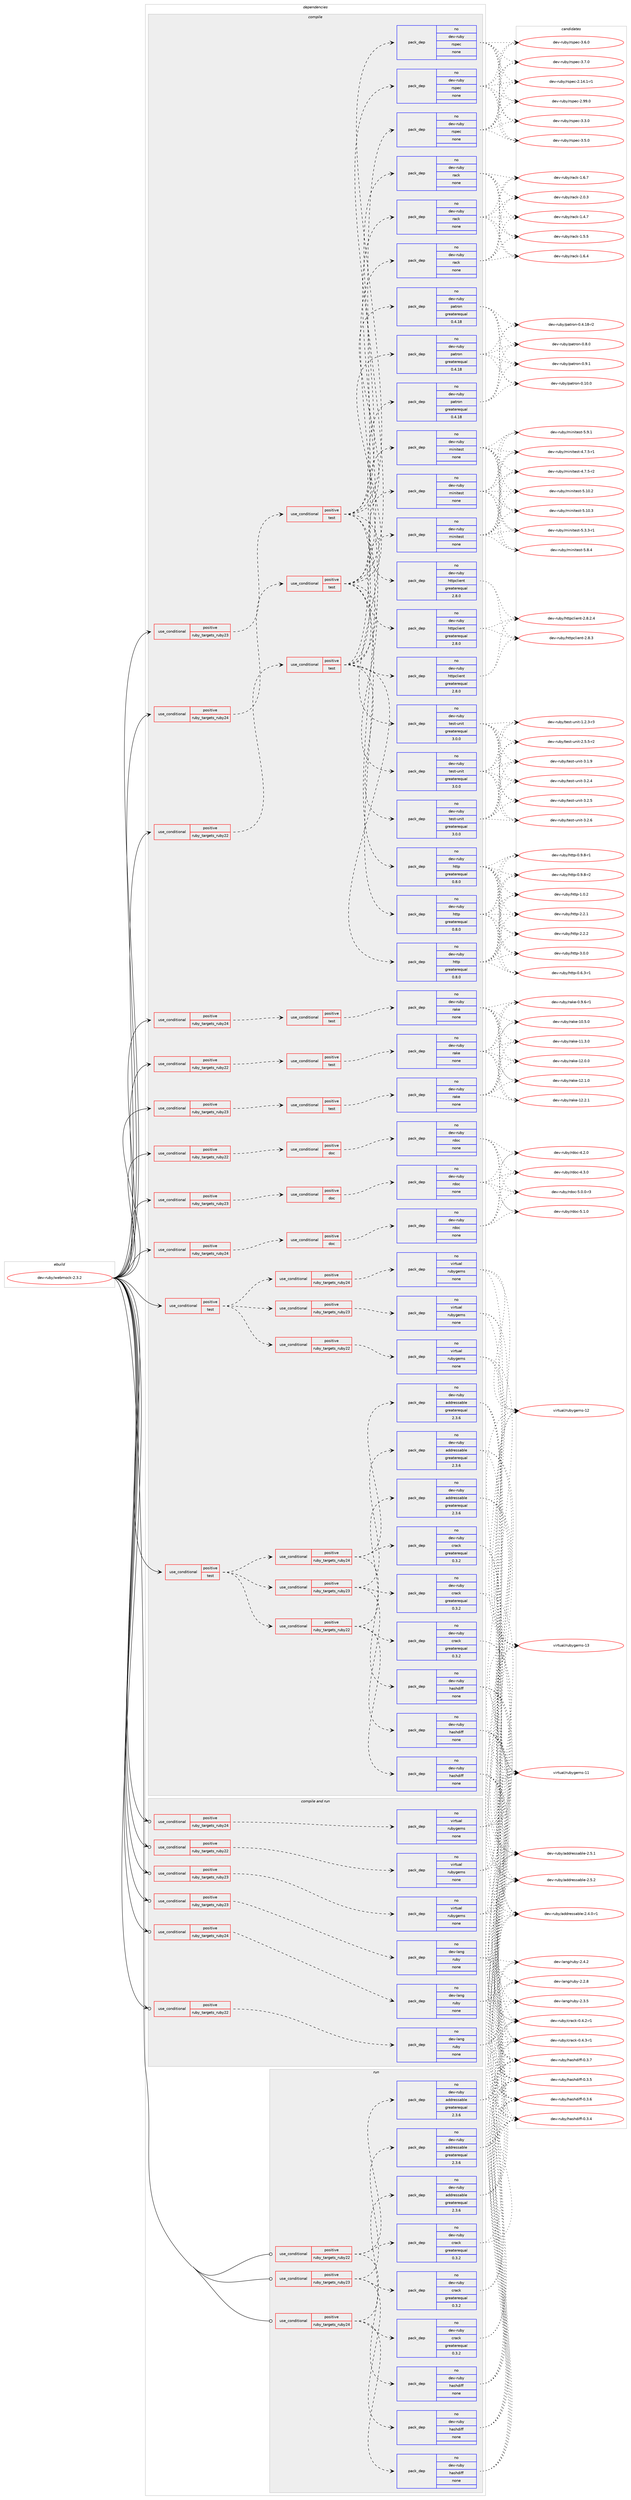 digraph prolog {

# *************
# Graph options
# *************

newrank=true;
concentrate=true;
compound=true;
graph [rankdir=LR,fontname=Helvetica,fontsize=10,ranksep=1.5];#, ranksep=2.5, nodesep=0.2];
edge  [arrowhead=vee];
node  [fontname=Helvetica,fontsize=10];

# **********
# The ebuild
# **********

subgraph cluster_leftcol {
color=gray;
rank=same;
label=<<i>ebuild</i>>;
id [label="dev-ruby/webmock-2.3.2", color=red, width=4, href="../dev-ruby/webmock-2.3.2.svg"];
}

# ****************
# The dependencies
# ****************

subgraph cluster_midcol {
color=gray;
label=<<i>dependencies</i>>;
subgraph cluster_compile {
fillcolor="#eeeeee";
style=filled;
label=<<i>compile</i>>;
subgraph cond76420 {
dependency277564 [label=<<TABLE BORDER="0" CELLBORDER="1" CELLSPACING="0" CELLPADDING="4"><TR><TD ROWSPAN="3" CELLPADDING="10">use_conditional</TD></TR><TR><TD>positive</TD></TR><TR><TD>ruby_targets_ruby22</TD></TR></TABLE>>, shape=none, color=red];
subgraph cond76421 {
dependency277565 [label=<<TABLE BORDER="0" CELLBORDER="1" CELLSPACING="0" CELLPADDING="4"><TR><TD ROWSPAN="3" CELLPADDING="10">use_conditional</TD></TR><TR><TD>positive</TD></TR><TR><TD>doc</TD></TR></TABLE>>, shape=none, color=red];
subgraph pack197028 {
dependency277566 [label=<<TABLE BORDER="0" CELLBORDER="1" CELLSPACING="0" CELLPADDING="4" WIDTH="220"><TR><TD ROWSPAN="6" CELLPADDING="30">pack_dep</TD></TR><TR><TD WIDTH="110">no</TD></TR><TR><TD>dev-ruby</TD></TR><TR><TD>rdoc</TD></TR><TR><TD>none</TD></TR><TR><TD></TD></TR></TABLE>>, shape=none, color=blue];
}
dependency277565:e -> dependency277566:w [weight=20,style="dashed",arrowhead="vee"];
}
dependency277564:e -> dependency277565:w [weight=20,style="dashed",arrowhead="vee"];
}
id:e -> dependency277564:w [weight=20,style="solid",arrowhead="vee"];
subgraph cond76422 {
dependency277567 [label=<<TABLE BORDER="0" CELLBORDER="1" CELLSPACING="0" CELLPADDING="4"><TR><TD ROWSPAN="3" CELLPADDING="10">use_conditional</TD></TR><TR><TD>positive</TD></TR><TR><TD>ruby_targets_ruby22</TD></TR></TABLE>>, shape=none, color=red];
subgraph cond76423 {
dependency277568 [label=<<TABLE BORDER="0" CELLBORDER="1" CELLSPACING="0" CELLPADDING="4"><TR><TD ROWSPAN="3" CELLPADDING="10">use_conditional</TD></TR><TR><TD>positive</TD></TR><TR><TD>test</TD></TR></TABLE>>, shape=none, color=red];
subgraph pack197029 {
dependency277569 [label=<<TABLE BORDER="0" CELLBORDER="1" CELLSPACING="0" CELLPADDING="4" WIDTH="220"><TR><TD ROWSPAN="6" CELLPADDING="30">pack_dep</TD></TR><TR><TD WIDTH="110">no</TD></TR><TR><TD>dev-ruby</TD></TR><TR><TD>minitest</TD></TR><TR><TD>none</TD></TR><TR><TD></TD></TR></TABLE>>, shape=none, color=blue];
}
dependency277568:e -> dependency277569:w [weight=20,style="dashed",arrowhead="vee"];
subgraph pack197030 {
dependency277570 [label=<<TABLE BORDER="0" CELLBORDER="1" CELLSPACING="0" CELLPADDING="4" WIDTH="220"><TR><TD ROWSPAN="6" CELLPADDING="30">pack_dep</TD></TR><TR><TD WIDTH="110">no</TD></TR><TR><TD>dev-ruby</TD></TR><TR><TD>rspec</TD></TR><TR><TD>none</TD></TR><TR><TD></TD></TR></TABLE>>, shape=none, color=blue];
}
dependency277568:e -> dependency277570:w [weight=20,style="dashed",arrowhead="vee"];
subgraph pack197031 {
dependency277571 [label=<<TABLE BORDER="0" CELLBORDER="1" CELLSPACING="0" CELLPADDING="4" WIDTH="220"><TR><TD ROWSPAN="6" CELLPADDING="30">pack_dep</TD></TR><TR><TD WIDTH="110">no</TD></TR><TR><TD>dev-ruby</TD></TR><TR><TD>test-unit</TD></TR><TR><TD>greaterequal</TD></TR><TR><TD>3.0.0</TD></TR></TABLE>>, shape=none, color=blue];
}
dependency277568:e -> dependency277571:w [weight=20,style="dashed",arrowhead="vee"];
subgraph pack197032 {
dependency277572 [label=<<TABLE BORDER="0" CELLBORDER="1" CELLSPACING="0" CELLPADDING="4" WIDTH="220"><TR><TD ROWSPAN="6" CELLPADDING="30">pack_dep</TD></TR><TR><TD WIDTH="110">no</TD></TR><TR><TD>dev-ruby</TD></TR><TR><TD>rack</TD></TR><TR><TD>none</TD></TR><TR><TD></TD></TR></TABLE>>, shape=none, color=blue];
}
dependency277568:e -> dependency277572:w [weight=20,style="dashed",arrowhead="vee"];
subgraph pack197033 {
dependency277573 [label=<<TABLE BORDER="0" CELLBORDER="1" CELLSPACING="0" CELLPADDING="4" WIDTH="220"><TR><TD ROWSPAN="6" CELLPADDING="30">pack_dep</TD></TR><TR><TD WIDTH="110">no</TD></TR><TR><TD>dev-ruby</TD></TR><TR><TD>httpclient</TD></TR><TR><TD>greaterequal</TD></TR><TR><TD>2.8.0</TD></TR></TABLE>>, shape=none, color=blue];
}
dependency277568:e -> dependency277573:w [weight=20,style="dashed",arrowhead="vee"];
subgraph pack197034 {
dependency277574 [label=<<TABLE BORDER="0" CELLBORDER="1" CELLSPACING="0" CELLPADDING="4" WIDTH="220"><TR><TD ROWSPAN="6" CELLPADDING="30">pack_dep</TD></TR><TR><TD WIDTH="110">no</TD></TR><TR><TD>dev-ruby</TD></TR><TR><TD>patron</TD></TR><TR><TD>greaterequal</TD></TR><TR><TD>0.4.18</TD></TR></TABLE>>, shape=none, color=blue];
}
dependency277568:e -> dependency277574:w [weight=20,style="dashed",arrowhead="vee"];
subgraph pack197035 {
dependency277575 [label=<<TABLE BORDER="0" CELLBORDER="1" CELLSPACING="0" CELLPADDING="4" WIDTH="220"><TR><TD ROWSPAN="6" CELLPADDING="30">pack_dep</TD></TR><TR><TD WIDTH="110">no</TD></TR><TR><TD>dev-ruby</TD></TR><TR><TD>http</TD></TR><TR><TD>greaterequal</TD></TR><TR><TD>0.8.0</TD></TR></TABLE>>, shape=none, color=blue];
}
dependency277568:e -> dependency277575:w [weight=20,style="dashed",arrowhead="vee"];
}
dependency277567:e -> dependency277568:w [weight=20,style="dashed",arrowhead="vee"];
}
id:e -> dependency277567:w [weight=20,style="solid",arrowhead="vee"];
subgraph cond76424 {
dependency277576 [label=<<TABLE BORDER="0" CELLBORDER="1" CELLSPACING="0" CELLPADDING="4"><TR><TD ROWSPAN="3" CELLPADDING="10">use_conditional</TD></TR><TR><TD>positive</TD></TR><TR><TD>ruby_targets_ruby22</TD></TR></TABLE>>, shape=none, color=red];
subgraph cond76425 {
dependency277577 [label=<<TABLE BORDER="0" CELLBORDER="1" CELLSPACING="0" CELLPADDING="4"><TR><TD ROWSPAN="3" CELLPADDING="10">use_conditional</TD></TR><TR><TD>positive</TD></TR><TR><TD>test</TD></TR></TABLE>>, shape=none, color=red];
subgraph pack197036 {
dependency277578 [label=<<TABLE BORDER="0" CELLBORDER="1" CELLSPACING="0" CELLPADDING="4" WIDTH="220"><TR><TD ROWSPAN="6" CELLPADDING="30">pack_dep</TD></TR><TR><TD WIDTH="110">no</TD></TR><TR><TD>dev-ruby</TD></TR><TR><TD>rake</TD></TR><TR><TD>none</TD></TR><TR><TD></TD></TR></TABLE>>, shape=none, color=blue];
}
dependency277577:e -> dependency277578:w [weight=20,style="dashed",arrowhead="vee"];
}
dependency277576:e -> dependency277577:w [weight=20,style="dashed",arrowhead="vee"];
}
id:e -> dependency277576:w [weight=20,style="solid",arrowhead="vee"];
subgraph cond76426 {
dependency277579 [label=<<TABLE BORDER="0" CELLBORDER="1" CELLSPACING="0" CELLPADDING="4"><TR><TD ROWSPAN="3" CELLPADDING="10">use_conditional</TD></TR><TR><TD>positive</TD></TR><TR><TD>ruby_targets_ruby23</TD></TR></TABLE>>, shape=none, color=red];
subgraph cond76427 {
dependency277580 [label=<<TABLE BORDER="0" CELLBORDER="1" CELLSPACING="0" CELLPADDING="4"><TR><TD ROWSPAN="3" CELLPADDING="10">use_conditional</TD></TR><TR><TD>positive</TD></TR><TR><TD>doc</TD></TR></TABLE>>, shape=none, color=red];
subgraph pack197037 {
dependency277581 [label=<<TABLE BORDER="0" CELLBORDER="1" CELLSPACING="0" CELLPADDING="4" WIDTH="220"><TR><TD ROWSPAN="6" CELLPADDING="30">pack_dep</TD></TR><TR><TD WIDTH="110">no</TD></TR><TR><TD>dev-ruby</TD></TR><TR><TD>rdoc</TD></TR><TR><TD>none</TD></TR><TR><TD></TD></TR></TABLE>>, shape=none, color=blue];
}
dependency277580:e -> dependency277581:w [weight=20,style="dashed",arrowhead="vee"];
}
dependency277579:e -> dependency277580:w [weight=20,style="dashed",arrowhead="vee"];
}
id:e -> dependency277579:w [weight=20,style="solid",arrowhead="vee"];
subgraph cond76428 {
dependency277582 [label=<<TABLE BORDER="0" CELLBORDER="1" CELLSPACING="0" CELLPADDING="4"><TR><TD ROWSPAN="3" CELLPADDING="10">use_conditional</TD></TR><TR><TD>positive</TD></TR><TR><TD>ruby_targets_ruby23</TD></TR></TABLE>>, shape=none, color=red];
subgraph cond76429 {
dependency277583 [label=<<TABLE BORDER="0" CELLBORDER="1" CELLSPACING="0" CELLPADDING="4"><TR><TD ROWSPAN="3" CELLPADDING="10">use_conditional</TD></TR><TR><TD>positive</TD></TR><TR><TD>test</TD></TR></TABLE>>, shape=none, color=red];
subgraph pack197038 {
dependency277584 [label=<<TABLE BORDER="0" CELLBORDER="1" CELLSPACING="0" CELLPADDING="4" WIDTH="220"><TR><TD ROWSPAN="6" CELLPADDING="30">pack_dep</TD></TR><TR><TD WIDTH="110">no</TD></TR><TR><TD>dev-ruby</TD></TR><TR><TD>minitest</TD></TR><TR><TD>none</TD></TR><TR><TD></TD></TR></TABLE>>, shape=none, color=blue];
}
dependency277583:e -> dependency277584:w [weight=20,style="dashed",arrowhead="vee"];
subgraph pack197039 {
dependency277585 [label=<<TABLE BORDER="0" CELLBORDER="1" CELLSPACING="0" CELLPADDING="4" WIDTH="220"><TR><TD ROWSPAN="6" CELLPADDING="30">pack_dep</TD></TR><TR><TD WIDTH="110">no</TD></TR><TR><TD>dev-ruby</TD></TR><TR><TD>rspec</TD></TR><TR><TD>none</TD></TR><TR><TD></TD></TR></TABLE>>, shape=none, color=blue];
}
dependency277583:e -> dependency277585:w [weight=20,style="dashed",arrowhead="vee"];
subgraph pack197040 {
dependency277586 [label=<<TABLE BORDER="0" CELLBORDER="1" CELLSPACING="0" CELLPADDING="4" WIDTH="220"><TR><TD ROWSPAN="6" CELLPADDING="30">pack_dep</TD></TR><TR><TD WIDTH="110">no</TD></TR><TR><TD>dev-ruby</TD></TR><TR><TD>test-unit</TD></TR><TR><TD>greaterequal</TD></TR><TR><TD>3.0.0</TD></TR></TABLE>>, shape=none, color=blue];
}
dependency277583:e -> dependency277586:w [weight=20,style="dashed",arrowhead="vee"];
subgraph pack197041 {
dependency277587 [label=<<TABLE BORDER="0" CELLBORDER="1" CELLSPACING="0" CELLPADDING="4" WIDTH="220"><TR><TD ROWSPAN="6" CELLPADDING="30">pack_dep</TD></TR><TR><TD WIDTH="110">no</TD></TR><TR><TD>dev-ruby</TD></TR><TR><TD>rack</TD></TR><TR><TD>none</TD></TR><TR><TD></TD></TR></TABLE>>, shape=none, color=blue];
}
dependency277583:e -> dependency277587:w [weight=20,style="dashed",arrowhead="vee"];
subgraph pack197042 {
dependency277588 [label=<<TABLE BORDER="0" CELLBORDER="1" CELLSPACING="0" CELLPADDING="4" WIDTH="220"><TR><TD ROWSPAN="6" CELLPADDING="30">pack_dep</TD></TR><TR><TD WIDTH="110">no</TD></TR><TR><TD>dev-ruby</TD></TR><TR><TD>httpclient</TD></TR><TR><TD>greaterequal</TD></TR><TR><TD>2.8.0</TD></TR></TABLE>>, shape=none, color=blue];
}
dependency277583:e -> dependency277588:w [weight=20,style="dashed",arrowhead="vee"];
subgraph pack197043 {
dependency277589 [label=<<TABLE BORDER="0" CELLBORDER="1" CELLSPACING="0" CELLPADDING="4" WIDTH="220"><TR><TD ROWSPAN="6" CELLPADDING="30">pack_dep</TD></TR><TR><TD WIDTH="110">no</TD></TR><TR><TD>dev-ruby</TD></TR><TR><TD>patron</TD></TR><TR><TD>greaterequal</TD></TR><TR><TD>0.4.18</TD></TR></TABLE>>, shape=none, color=blue];
}
dependency277583:e -> dependency277589:w [weight=20,style="dashed",arrowhead="vee"];
subgraph pack197044 {
dependency277590 [label=<<TABLE BORDER="0" CELLBORDER="1" CELLSPACING="0" CELLPADDING="4" WIDTH="220"><TR><TD ROWSPAN="6" CELLPADDING="30">pack_dep</TD></TR><TR><TD WIDTH="110">no</TD></TR><TR><TD>dev-ruby</TD></TR><TR><TD>http</TD></TR><TR><TD>greaterequal</TD></TR><TR><TD>0.8.0</TD></TR></TABLE>>, shape=none, color=blue];
}
dependency277583:e -> dependency277590:w [weight=20,style="dashed",arrowhead="vee"];
}
dependency277582:e -> dependency277583:w [weight=20,style="dashed",arrowhead="vee"];
}
id:e -> dependency277582:w [weight=20,style="solid",arrowhead="vee"];
subgraph cond76430 {
dependency277591 [label=<<TABLE BORDER="0" CELLBORDER="1" CELLSPACING="0" CELLPADDING="4"><TR><TD ROWSPAN="3" CELLPADDING="10">use_conditional</TD></TR><TR><TD>positive</TD></TR><TR><TD>ruby_targets_ruby23</TD></TR></TABLE>>, shape=none, color=red];
subgraph cond76431 {
dependency277592 [label=<<TABLE BORDER="0" CELLBORDER="1" CELLSPACING="0" CELLPADDING="4"><TR><TD ROWSPAN="3" CELLPADDING="10">use_conditional</TD></TR><TR><TD>positive</TD></TR><TR><TD>test</TD></TR></TABLE>>, shape=none, color=red];
subgraph pack197045 {
dependency277593 [label=<<TABLE BORDER="0" CELLBORDER="1" CELLSPACING="0" CELLPADDING="4" WIDTH="220"><TR><TD ROWSPAN="6" CELLPADDING="30">pack_dep</TD></TR><TR><TD WIDTH="110">no</TD></TR><TR><TD>dev-ruby</TD></TR><TR><TD>rake</TD></TR><TR><TD>none</TD></TR><TR><TD></TD></TR></TABLE>>, shape=none, color=blue];
}
dependency277592:e -> dependency277593:w [weight=20,style="dashed",arrowhead="vee"];
}
dependency277591:e -> dependency277592:w [weight=20,style="dashed",arrowhead="vee"];
}
id:e -> dependency277591:w [weight=20,style="solid",arrowhead="vee"];
subgraph cond76432 {
dependency277594 [label=<<TABLE BORDER="0" CELLBORDER="1" CELLSPACING="0" CELLPADDING="4"><TR><TD ROWSPAN="3" CELLPADDING="10">use_conditional</TD></TR><TR><TD>positive</TD></TR><TR><TD>ruby_targets_ruby24</TD></TR></TABLE>>, shape=none, color=red];
subgraph cond76433 {
dependency277595 [label=<<TABLE BORDER="0" CELLBORDER="1" CELLSPACING="0" CELLPADDING="4"><TR><TD ROWSPAN="3" CELLPADDING="10">use_conditional</TD></TR><TR><TD>positive</TD></TR><TR><TD>doc</TD></TR></TABLE>>, shape=none, color=red];
subgraph pack197046 {
dependency277596 [label=<<TABLE BORDER="0" CELLBORDER="1" CELLSPACING="0" CELLPADDING="4" WIDTH="220"><TR><TD ROWSPAN="6" CELLPADDING="30">pack_dep</TD></TR><TR><TD WIDTH="110">no</TD></TR><TR><TD>dev-ruby</TD></TR><TR><TD>rdoc</TD></TR><TR><TD>none</TD></TR><TR><TD></TD></TR></TABLE>>, shape=none, color=blue];
}
dependency277595:e -> dependency277596:w [weight=20,style="dashed",arrowhead="vee"];
}
dependency277594:e -> dependency277595:w [weight=20,style="dashed",arrowhead="vee"];
}
id:e -> dependency277594:w [weight=20,style="solid",arrowhead="vee"];
subgraph cond76434 {
dependency277597 [label=<<TABLE BORDER="0" CELLBORDER="1" CELLSPACING="0" CELLPADDING="4"><TR><TD ROWSPAN="3" CELLPADDING="10">use_conditional</TD></TR><TR><TD>positive</TD></TR><TR><TD>ruby_targets_ruby24</TD></TR></TABLE>>, shape=none, color=red];
subgraph cond76435 {
dependency277598 [label=<<TABLE BORDER="0" CELLBORDER="1" CELLSPACING="0" CELLPADDING="4"><TR><TD ROWSPAN="3" CELLPADDING="10">use_conditional</TD></TR><TR><TD>positive</TD></TR><TR><TD>test</TD></TR></TABLE>>, shape=none, color=red];
subgraph pack197047 {
dependency277599 [label=<<TABLE BORDER="0" CELLBORDER="1" CELLSPACING="0" CELLPADDING="4" WIDTH="220"><TR><TD ROWSPAN="6" CELLPADDING="30">pack_dep</TD></TR><TR><TD WIDTH="110">no</TD></TR><TR><TD>dev-ruby</TD></TR><TR><TD>minitest</TD></TR><TR><TD>none</TD></TR><TR><TD></TD></TR></TABLE>>, shape=none, color=blue];
}
dependency277598:e -> dependency277599:w [weight=20,style="dashed",arrowhead="vee"];
subgraph pack197048 {
dependency277600 [label=<<TABLE BORDER="0" CELLBORDER="1" CELLSPACING="0" CELLPADDING="4" WIDTH="220"><TR><TD ROWSPAN="6" CELLPADDING="30">pack_dep</TD></TR><TR><TD WIDTH="110">no</TD></TR><TR><TD>dev-ruby</TD></TR><TR><TD>rspec</TD></TR><TR><TD>none</TD></TR><TR><TD></TD></TR></TABLE>>, shape=none, color=blue];
}
dependency277598:e -> dependency277600:w [weight=20,style="dashed",arrowhead="vee"];
subgraph pack197049 {
dependency277601 [label=<<TABLE BORDER="0" CELLBORDER="1" CELLSPACING="0" CELLPADDING="4" WIDTH="220"><TR><TD ROWSPAN="6" CELLPADDING="30">pack_dep</TD></TR><TR><TD WIDTH="110">no</TD></TR><TR><TD>dev-ruby</TD></TR><TR><TD>test-unit</TD></TR><TR><TD>greaterequal</TD></TR><TR><TD>3.0.0</TD></TR></TABLE>>, shape=none, color=blue];
}
dependency277598:e -> dependency277601:w [weight=20,style="dashed",arrowhead="vee"];
subgraph pack197050 {
dependency277602 [label=<<TABLE BORDER="0" CELLBORDER="1" CELLSPACING="0" CELLPADDING="4" WIDTH="220"><TR><TD ROWSPAN="6" CELLPADDING="30">pack_dep</TD></TR><TR><TD WIDTH="110">no</TD></TR><TR><TD>dev-ruby</TD></TR><TR><TD>rack</TD></TR><TR><TD>none</TD></TR><TR><TD></TD></TR></TABLE>>, shape=none, color=blue];
}
dependency277598:e -> dependency277602:w [weight=20,style="dashed",arrowhead="vee"];
subgraph pack197051 {
dependency277603 [label=<<TABLE BORDER="0" CELLBORDER="1" CELLSPACING="0" CELLPADDING="4" WIDTH="220"><TR><TD ROWSPAN="6" CELLPADDING="30">pack_dep</TD></TR><TR><TD WIDTH="110">no</TD></TR><TR><TD>dev-ruby</TD></TR><TR><TD>httpclient</TD></TR><TR><TD>greaterequal</TD></TR><TR><TD>2.8.0</TD></TR></TABLE>>, shape=none, color=blue];
}
dependency277598:e -> dependency277603:w [weight=20,style="dashed",arrowhead="vee"];
subgraph pack197052 {
dependency277604 [label=<<TABLE BORDER="0" CELLBORDER="1" CELLSPACING="0" CELLPADDING="4" WIDTH="220"><TR><TD ROWSPAN="6" CELLPADDING="30">pack_dep</TD></TR><TR><TD WIDTH="110">no</TD></TR><TR><TD>dev-ruby</TD></TR><TR><TD>patron</TD></TR><TR><TD>greaterequal</TD></TR><TR><TD>0.4.18</TD></TR></TABLE>>, shape=none, color=blue];
}
dependency277598:e -> dependency277604:w [weight=20,style="dashed",arrowhead="vee"];
subgraph pack197053 {
dependency277605 [label=<<TABLE BORDER="0" CELLBORDER="1" CELLSPACING="0" CELLPADDING="4" WIDTH="220"><TR><TD ROWSPAN="6" CELLPADDING="30">pack_dep</TD></TR><TR><TD WIDTH="110">no</TD></TR><TR><TD>dev-ruby</TD></TR><TR><TD>http</TD></TR><TR><TD>greaterequal</TD></TR><TR><TD>0.8.0</TD></TR></TABLE>>, shape=none, color=blue];
}
dependency277598:e -> dependency277605:w [weight=20,style="dashed",arrowhead="vee"];
}
dependency277597:e -> dependency277598:w [weight=20,style="dashed",arrowhead="vee"];
}
id:e -> dependency277597:w [weight=20,style="solid",arrowhead="vee"];
subgraph cond76436 {
dependency277606 [label=<<TABLE BORDER="0" CELLBORDER="1" CELLSPACING="0" CELLPADDING="4"><TR><TD ROWSPAN="3" CELLPADDING="10">use_conditional</TD></TR><TR><TD>positive</TD></TR><TR><TD>ruby_targets_ruby24</TD></TR></TABLE>>, shape=none, color=red];
subgraph cond76437 {
dependency277607 [label=<<TABLE BORDER="0" CELLBORDER="1" CELLSPACING="0" CELLPADDING="4"><TR><TD ROWSPAN="3" CELLPADDING="10">use_conditional</TD></TR><TR><TD>positive</TD></TR><TR><TD>test</TD></TR></TABLE>>, shape=none, color=red];
subgraph pack197054 {
dependency277608 [label=<<TABLE BORDER="0" CELLBORDER="1" CELLSPACING="0" CELLPADDING="4" WIDTH="220"><TR><TD ROWSPAN="6" CELLPADDING="30">pack_dep</TD></TR><TR><TD WIDTH="110">no</TD></TR><TR><TD>dev-ruby</TD></TR><TR><TD>rake</TD></TR><TR><TD>none</TD></TR><TR><TD></TD></TR></TABLE>>, shape=none, color=blue];
}
dependency277607:e -> dependency277608:w [weight=20,style="dashed",arrowhead="vee"];
}
dependency277606:e -> dependency277607:w [weight=20,style="dashed",arrowhead="vee"];
}
id:e -> dependency277606:w [weight=20,style="solid",arrowhead="vee"];
subgraph cond76438 {
dependency277609 [label=<<TABLE BORDER="0" CELLBORDER="1" CELLSPACING="0" CELLPADDING="4"><TR><TD ROWSPAN="3" CELLPADDING="10">use_conditional</TD></TR><TR><TD>positive</TD></TR><TR><TD>test</TD></TR></TABLE>>, shape=none, color=red];
subgraph cond76439 {
dependency277610 [label=<<TABLE BORDER="0" CELLBORDER="1" CELLSPACING="0" CELLPADDING="4"><TR><TD ROWSPAN="3" CELLPADDING="10">use_conditional</TD></TR><TR><TD>positive</TD></TR><TR><TD>ruby_targets_ruby22</TD></TR></TABLE>>, shape=none, color=red];
subgraph pack197055 {
dependency277611 [label=<<TABLE BORDER="0" CELLBORDER="1" CELLSPACING="0" CELLPADDING="4" WIDTH="220"><TR><TD ROWSPAN="6" CELLPADDING="30">pack_dep</TD></TR><TR><TD WIDTH="110">no</TD></TR><TR><TD>dev-ruby</TD></TR><TR><TD>addressable</TD></TR><TR><TD>greaterequal</TD></TR><TR><TD>2.3.6</TD></TR></TABLE>>, shape=none, color=blue];
}
dependency277610:e -> dependency277611:w [weight=20,style="dashed",arrowhead="vee"];
subgraph pack197056 {
dependency277612 [label=<<TABLE BORDER="0" CELLBORDER="1" CELLSPACING="0" CELLPADDING="4" WIDTH="220"><TR><TD ROWSPAN="6" CELLPADDING="30">pack_dep</TD></TR><TR><TD WIDTH="110">no</TD></TR><TR><TD>dev-ruby</TD></TR><TR><TD>crack</TD></TR><TR><TD>greaterequal</TD></TR><TR><TD>0.3.2</TD></TR></TABLE>>, shape=none, color=blue];
}
dependency277610:e -> dependency277612:w [weight=20,style="dashed",arrowhead="vee"];
subgraph pack197057 {
dependency277613 [label=<<TABLE BORDER="0" CELLBORDER="1" CELLSPACING="0" CELLPADDING="4" WIDTH="220"><TR><TD ROWSPAN="6" CELLPADDING="30">pack_dep</TD></TR><TR><TD WIDTH="110">no</TD></TR><TR><TD>dev-ruby</TD></TR><TR><TD>hashdiff</TD></TR><TR><TD>none</TD></TR><TR><TD></TD></TR></TABLE>>, shape=none, color=blue];
}
dependency277610:e -> dependency277613:w [weight=20,style="dashed",arrowhead="vee"];
}
dependency277609:e -> dependency277610:w [weight=20,style="dashed",arrowhead="vee"];
subgraph cond76440 {
dependency277614 [label=<<TABLE BORDER="0" CELLBORDER="1" CELLSPACING="0" CELLPADDING="4"><TR><TD ROWSPAN="3" CELLPADDING="10">use_conditional</TD></TR><TR><TD>positive</TD></TR><TR><TD>ruby_targets_ruby23</TD></TR></TABLE>>, shape=none, color=red];
subgraph pack197058 {
dependency277615 [label=<<TABLE BORDER="0" CELLBORDER="1" CELLSPACING="0" CELLPADDING="4" WIDTH="220"><TR><TD ROWSPAN="6" CELLPADDING="30">pack_dep</TD></TR><TR><TD WIDTH="110">no</TD></TR><TR><TD>dev-ruby</TD></TR><TR><TD>addressable</TD></TR><TR><TD>greaterequal</TD></TR><TR><TD>2.3.6</TD></TR></TABLE>>, shape=none, color=blue];
}
dependency277614:e -> dependency277615:w [weight=20,style="dashed",arrowhead="vee"];
subgraph pack197059 {
dependency277616 [label=<<TABLE BORDER="0" CELLBORDER="1" CELLSPACING="0" CELLPADDING="4" WIDTH="220"><TR><TD ROWSPAN="6" CELLPADDING="30">pack_dep</TD></TR><TR><TD WIDTH="110">no</TD></TR><TR><TD>dev-ruby</TD></TR><TR><TD>crack</TD></TR><TR><TD>greaterequal</TD></TR><TR><TD>0.3.2</TD></TR></TABLE>>, shape=none, color=blue];
}
dependency277614:e -> dependency277616:w [weight=20,style="dashed",arrowhead="vee"];
subgraph pack197060 {
dependency277617 [label=<<TABLE BORDER="0" CELLBORDER="1" CELLSPACING="0" CELLPADDING="4" WIDTH="220"><TR><TD ROWSPAN="6" CELLPADDING="30">pack_dep</TD></TR><TR><TD WIDTH="110">no</TD></TR><TR><TD>dev-ruby</TD></TR><TR><TD>hashdiff</TD></TR><TR><TD>none</TD></TR><TR><TD></TD></TR></TABLE>>, shape=none, color=blue];
}
dependency277614:e -> dependency277617:w [weight=20,style="dashed",arrowhead="vee"];
}
dependency277609:e -> dependency277614:w [weight=20,style="dashed",arrowhead="vee"];
subgraph cond76441 {
dependency277618 [label=<<TABLE BORDER="0" CELLBORDER="1" CELLSPACING="0" CELLPADDING="4"><TR><TD ROWSPAN="3" CELLPADDING="10">use_conditional</TD></TR><TR><TD>positive</TD></TR><TR><TD>ruby_targets_ruby24</TD></TR></TABLE>>, shape=none, color=red];
subgraph pack197061 {
dependency277619 [label=<<TABLE BORDER="0" CELLBORDER="1" CELLSPACING="0" CELLPADDING="4" WIDTH="220"><TR><TD ROWSPAN="6" CELLPADDING="30">pack_dep</TD></TR><TR><TD WIDTH="110">no</TD></TR><TR><TD>dev-ruby</TD></TR><TR><TD>addressable</TD></TR><TR><TD>greaterequal</TD></TR><TR><TD>2.3.6</TD></TR></TABLE>>, shape=none, color=blue];
}
dependency277618:e -> dependency277619:w [weight=20,style="dashed",arrowhead="vee"];
subgraph pack197062 {
dependency277620 [label=<<TABLE BORDER="0" CELLBORDER="1" CELLSPACING="0" CELLPADDING="4" WIDTH="220"><TR><TD ROWSPAN="6" CELLPADDING="30">pack_dep</TD></TR><TR><TD WIDTH="110">no</TD></TR><TR><TD>dev-ruby</TD></TR><TR><TD>crack</TD></TR><TR><TD>greaterequal</TD></TR><TR><TD>0.3.2</TD></TR></TABLE>>, shape=none, color=blue];
}
dependency277618:e -> dependency277620:w [weight=20,style="dashed",arrowhead="vee"];
subgraph pack197063 {
dependency277621 [label=<<TABLE BORDER="0" CELLBORDER="1" CELLSPACING="0" CELLPADDING="4" WIDTH="220"><TR><TD ROWSPAN="6" CELLPADDING="30">pack_dep</TD></TR><TR><TD WIDTH="110">no</TD></TR><TR><TD>dev-ruby</TD></TR><TR><TD>hashdiff</TD></TR><TR><TD>none</TD></TR><TR><TD></TD></TR></TABLE>>, shape=none, color=blue];
}
dependency277618:e -> dependency277621:w [weight=20,style="dashed",arrowhead="vee"];
}
dependency277609:e -> dependency277618:w [weight=20,style="dashed",arrowhead="vee"];
}
id:e -> dependency277609:w [weight=20,style="solid",arrowhead="vee"];
subgraph cond76442 {
dependency277622 [label=<<TABLE BORDER="0" CELLBORDER="1" CELLSPACING="0" CELLPADDING="4"><TR><TD ROWSPAN="3" CELLPADDING="10">use_conditional</TD></TR><TR><TD>positive</TD></TR><TR><TD>test</TD></TR></TABLE>>, shape=none, color=red];
subgraph cond76443 {
dependency277623 [label=<<TABLE BORDER="0" CELLBORDER="1" CELLSPACING="0" CELLPADDING="4"><TR><TD ROWSPAN="3" CELLPADDING="10">use_conditional</TD></TR><TR><TD>positive</TD></TR><TR><TD>ruby_targets_ruby22</TD></TR></TABLE>>, shape=none, color=red];
subgraph pack197064 {
dependency277624 [label=<<TABLE BORDER="0" CELLBORDER="1" CELLSPACING="0" CELLPADDING="4" WIDTH="220"><TR><TD ROWSPAN="6" CELLPADDING="30">pack_dep</TD></TR><TR><TD WIDTH="110">no</TD></TR><TR><TD>virtual</TD></TR><TR><TD>rubygems</TD></TR><TR><TD>none</TD></TR><TR><TD></TD></TR></TABLE>>, shape=none, color=blue];
}
dependency277623:e -> dependency277624:w [weight=20,style="dashed",arrowhead="vee"];
}
dependency277622:e -> dependency277623:w [weight=20,style="dashed",arrowhead="vee"];
subgraph cond76444 {
dependency277625 [label=<<TABLE BORDER="0" CELLBORDER="1" CELLSPACING="0" CELLPADDING="4"><TR><TD ROWSPAN="3" CELLPADDING="10">use_conditional</TD></TR><TR><TD>positive</TD></TR><TR><TD>ruby_targets_ruby23</TD></TR></TABLE>>, shape=none, color=red];
subgraph pack197065 {
dependency277626 [label=<<TABLE BORDER="0" CELLBORDER="1" CELLSPACING="0" CELLPADDING="4" WIDTH="220"><TR><TD ROWSPAN="6" CELLPADDING="30">pack_dep</TD></TR><TR><TD WIDTH="110">no</TD></TR><TR><TD>virtual</TD></TR><TR><TD>rubygems</TD></TR><TR><TD>none</TD></TR><TR><TD></TD></TR></TABLE>>, shape=none, color=blue];
}
dependency277625:e -> dependency277626:w [weight=20,style="dashed",arrowhead="vee"];
}
dependency277622:e -> dependency277625:w [weight=20,style="dashed",arrowhead="vee"];
subgraph cond76445 {
dependency277627 [label=<<TABLE BORDER="0" CELLBORDER="1" CELLSPACING="0" CELLPADDING="4"><TR><TD ROWSPAN="3" CELLPADDING="10">use_conditional</TD></TR><TR><TD>positive</TD></TR><TR><TD>ruby_targets_ruby24</TD></TR></TABLE>>, shape=none, color=red];
subgraph pack197066 {
dependency277628 [label=<<TABLE BORDER="0" CELLBORDER="1" CELLSPACING="0" CELLPADDING="4" WIDTH="220"><TR><TD ROWSPAN="6" CELLPADDING="30">pack_dep</TD></TR><TR><TD WIDTH="110">no</TD></TR><TR><TD>virtual</TD></TR><TR><TD>rubygems</TD></TR><TR><TD>none</TD></TR><TR><TD></TD></TR></TABLE>>, shape=none, color=blue];
}
dependency277627:e -> dependency277628:w [weight=20,style="dashed",arrowhead="vee"];
}
dependency277622:e -> dependency277627:w [weight=20,style="dashed",arrowhead="vee"];
}
id:e -> dependency277622:w [weight=20,style="solid",arrowhead="vee"];
}
subgraph cluster_compileandrun {
fillcolor="#eeeeee";
style=filled;
label=<<i>compile and run</i>>;
subgraph cond76446 {
dependency277629 [label=<<TABLE BORDER="0" CELLBORDER="1" CELLSPACING="0" CELLPADDING="4"><TR><TD ROWSPAN="3" CELLPADDING="10">use_conditional</TD></TR><TR><TD>positive</TD></TR><TR><TD>ruby_targets_ruby22</TD></TR></TABLE>>, shape=none, color=red];
subgraph pack197067 {
dependency277630 [label=<<TABLE BORDER="0" CELLBORDER="1" CELLSPACING="0" CELLPADDING="4" WIDTH="220"><TR><TD ROWSPAN="6" CELLPADDING="30">pack_dep</TD></TR><TR><TD WIDTH="110">no</TD></TR><TR><TD>dev-lang</TD></TR><TR><TD>ruby</TD></TR><TR><TD>none</TD></TR><TR><TD></TD></TR></TABLE>>, shape=none, color=blue];
}
dependency277629:e -> dependency277630:w [weight=20,style="dashed",arrowhead="vee"];
}
id:e -> dependency277629:w [weight=20,style="solid",arrowhead="odotvee"];
subgraph cond76447 {
dependency277631 [label=<<TABLE BORDER="0" CELLBORDER="1" CELLSPACING="0" CELLPADDING="4"><TR><TD ROWSPAN="3" CELLPADDING="10">use_conditional</TD></TR><TR><TD>positive</TD></TR><TR><TD>ruby_targets_ruby22</TD></TR></TABLE>>, shape=none, color=red];
subgraph pack197068 {
dependency277632 [label=<<TABLE BORDER="0" CELLBORDER="1" CELLSPACING="0" CELLPADDING="4" WIDTH="220"><TR><TD ROWSPAN="6" CELLPADDING="30">pack_dep</TD></TR><TR><TD WIDTH="110">no</TD></TR><TR><TD>virtual</TD></TR><TR><TD>rubygems</TD></TR><TR><TD>none</TD></TR><TR><TD></TD></TR></TABLE>>, shape=none, color=blue];
}
dependency277631:e -> dependency277632:w [weight=20,style="dashed",arrowhead="vee"];
}
id:e -> dependency277631:w [weight=20,style="solid",arrowhead="odotvee"];
subgraph cond76448 {
dependency277633 [label=<<TABLE BORDER="0" CELLBORDER="1" CELLSPACING="0" CELLPADDING="4"><TR><TD ROWSPAN="3" CELLPADDING="10">use_conditional</TD></TR><TR><TD>positive</TD></TR><TR><TD>ruby_targets_ruby23</TD></TR></TABLE>>, shape=none, color=red];
subgraph pack197069 {
dependency277634 [label=<<TABLE BORDER="0" CELLBORDER="1" CELLSPACING="0" CELLPADDING="4" WIDTH="220"><TR><TD ROWSPAN="6" CELLPADDING="30">pack_dep</TD></TR><TR><TD WIDTH="110">no</TD></TR><TR><TD>dev-lang</TD></TR><TR><TD>ruby</TD></TR><TR><TD>none</TD></TR><TR><TD></TD></TR></TABLE>>, shape=none, color=blue];
}
dependency277633:e -> dependency277634:w [weight=20,style="dashed",arrowhead="vee"];
}
id:e -> dependency277633:w [weight=20,style="solid",arrowhead="odotvee"];
subgraph cond76449 {
dependency277635 [label=<<TABLE BORDER="0" CELLBORDER="1" CELLSPACING="0" CELLPADDING="4"><TR><TD ROWSPAN="3" CELLPADDING="10">use_conditional</TD></TR><TR><TD>positive</TD></TR><TR><TD>ruby_targets_ruby23</TD></TR></TABLE>>, shape=none, color=red];
subgraph pack197070 {
dependency277636 [label=<<TABLE BORDER="0" CELLBORDER="1" CELLSPACING="0" CELLPADDING="4" WIDTH="220"><TR><TD ROWSPAN="6" CELLPADDING="30">pack_dep</TD></TR><TR><TD WIDTH="110">no</TD></TR><TR><TD>virtual</TD></TR><TR><TD>rubygems</TD></TR><TR><TD>none</TD></TR><TR><TD></TD></TR></TABLE>>, shape=none, color=blue];
}
dependency277635:e -> dependency277636:w [weight=20,style="dashed",arrowhead="vee"];
}
id:e -> dependency277635:w [weight=20,style="solid",arrowhead="odotvee"];
subgraph cond76450 {
dependency277637 [label=<<TABLE BORDER="0" CELLBORDER="1" CELLSPACING="0" CELLPADDING="4"><TR><TD ROWSPAN="3" CELLPADDING="10">use_conditional</TD></TR><TR><TD>positive</TD></TR><TR><TD>ruby_targets_ruby24</TD></TR></TABLE>>, shape=none, color=red];
subgraph pack197071 {
dependency277638 [label=<<TABLE BORDER="0" CELLBORDER="1" CELLSPACING="0" CELLPADDING="4" WIDTH="220"><TR><TD ROWSPAN="6" CELLPADDING="30">pack_dep</TD></TR><TR><TD WIDTH="110">no</TD></TR><TR><TD>dev-lang</TD></TR><TR><TD>ruby</TD></TR><TR><TD>none</TD></TR><TR><TD></TD></TR></TABLE>>, shape=none, color=blue];
}
dependency277637:e -> dependency277638:w [weight=20,style="dashed",arrowhead="vee"];
}
id:e -> dependency277637:w [weight=20,style="solid",arrowhead="odotvee"];
subgraph cond76451 {
dependency277639 [label=<<TABLE BORDER="0" CELLBORDER="1" CELLSPACING="0" CELLPADDING="4"><TR><TD ROWSPAN="3" CELLPADDING="10">use_conditional</TD></TR><TR><TD>positive</TD></TR><TR><TD>ruby_targets_ruby24</TD></TR></TABLE>>, shape=none, color=red];
subgraph pack197072 {
dependency277640 [label=<<TABLE BORDER="0" CELLBORDER="1" CELLSPACING="0" CELLPADDING="4" WIDTH="220"><TR><TD ROWSPAN="6" CELLPADDING="30">pack_dep</TD></TR><TR><TD WIDTH="110">no</TD></TR><TR><TD>virtual</TD></TR><TR><TD>rubygems</TD></TR><TR><TD>none</TD></TR><TR><TD></TD></TR></TABLE>>, shape=none, color=blue];
}
dependency277639:e -> dependency277640:w [weight=20,style="dashed",arrowhead="vee"];
}
id:e -> dependency277639:w [weight=20,style="solid",arrowhead="odotvee"];
}
subgraph cluster_run {
fillcolor="#eeeeee";
style=filled;
label=<<i>run</i>>;
subgraph cond76452 {
dependency277641 [label=<<TABLE BORDER="0" CELLBORDER="1" CELLSPACING="0" CELLPADDING="4"><TR><TD ROWSPAN="3" CELLPADDING="10">use_conditional</TD></TR><TR><TD>positive</TD></TR><TR><TD>ruby_targets_ruby22</TD></TR></TABLE>>, shape=none, color=red];
subgraph pack197073 {
dependency277642 [label=<<TABLE BORDER="0" CELLBORDER="1" CELLSPACING="0" CELLPADDING="4" WIDTH="220"><TR><TD ROWSPAN="6" CELLPADDING="30">pack_dep</TD></TR><TR><TD WIDTH="110">no</TD></TR><TR><TD>dev-ruby</TD></TR><TR><TD>addressable</TD></TR><TR><TD>greaterequal</TD></TR><TR><TD>2.3.6</TD></TR></TABLE>>, shape=none, color=blue];
}
dependency277641:e -> dependency277642:w [weight=20,style="dashed",arrowhead="vee"];
subgraph pack197074 {
dependency277643 [label=<<TABLE BORDER="0" CELLBORDER="1" CELLSPACING="0" CELLPADDING="4" WIDTH="220"><TR><TD ROWSPAN="6" CELLPADDING="30">pack_dep</TD></TR><TR><TD WIDTH="110">no</TD></TR><TR><TD>dev-ruby</TD></TR><TR><TD>crack</TD></TR><TR><TD>greaterequal</TD></TR><TR><TD>0.3.2</TD></TR></TABLE>>, shape=none, color=blue];
}
dependency277641:e -> dependency277643:w [weight=20,style="dashed",arrowhead="vee"];
subgraph pack197075 {
dependency277644 [label=<<TABLE BORDER="0" CELLBORDER="1" CELLSPACING="0" CELLPADDING="4" WIDTH="220"><TR><TD ROWSPAN="6" CELLPADDING="30">pack_dep</TD></TR><TR><TD WIDTH="110">no</TD></TR><TR><TD>dev-ruby</TD></TR><TR><TD>hashdiff</TD></TR><TR><TD>none</TD></TR><TR><TD></TD></TR></TABLE>>, shape=none, color=blue];
}
dependency277641:e -> dependency277644:w [weight=20,style="dashed",arrowhead="vee"];
}
id:e -> dependency277641:w [weight=20,style="solid",arrowhead="odot"];
subgraph cond76453 {
dependency277645 [label=<<TABLE BORDER="0" CELLBORDER="1" CELLSPACING="0" CELLPADDING="4"><TR><TD ROWSPAN="3" CELLPADDING="10">use_conditional</TD></TR><TR><TD>positive</TD></TR><TR><TD>ruby_targets_ruby23</TD></TR></TABLE>>, shape=none, color=red];
subgraph pack197076 {
dependency277646 [label=<<TABLE BORDER="0" CELLBORDER="1" CELLSPACING="0" CELLPADDING="4" WIDTH="220"><TR><TD ROWSPAN="6" CELLPADDING="30">pack_dep</TD></TR><TR><TD WIDTH="110">no</TD></TR><TR><TD>dev-ruby</TD></TR><TR><TD>addressable</TD></TR><TR><TD>greaterequal</TD></TR><TR><TD>2.3.6</TD></TR></TABLE>>, shape=none, color=blue];
}
dependency277645:e -> dependency277646:w [weight=20,style="dashed",arrowhead="vee"];
subgraph pack197077 {
dependency277647 [label=<<TABLE BORDER="0" CELLBORDER="1" CELLSPACING="0" CELLPADDING="4" WIDTH="220"><TR><TD ROWSPAN="6" CELLPADDING="30">pack_dep</TD></TR><TR><TD WIDTH="110">no</TD></TR><TR><TD>dev-ruby</TD></TR><TR><TD>crack</TD></TR><TR><TD>greaterequal</TD></TR><TR><TD>0.3.2</TD></TR></TABLE>>, shape=none, color=blue];
}
dependency277645:e -> dependency277647:w [weight=20,style="dashed",arrowhead="vee"];
subgraph pack197078 {
dependency277648 [label=<<TABLE BORDER="0" CELLBORDER="1" CELLSPACING="0" CELLPADDING="4" WIDTH="220"><TR><TD ROWSPAN="6" CELLPADDING="30">pack_dep</TD></TR><TR><TD WIDTH="110">no</TD></TR><TR><TD>dev-ruby</TD></TR><TR><TD>hashdiff</TD></TR><TR><TD>none</TD></TR><TR><TD></TD></TR></TABLE>>, shape=none, color=blue];
}
dependency277645:e -> dependency277648:w [weight=20,style="dashed",arrowhead="vee"];
}
id:e -> dependency277645:w [weight=20,style="solid",arrowhead="odot"];
subgraph cond76454 {
dependency277649 [label=<<TABLE BORDER="0" CELLBORDER="1" CELLSPACING="0" CELLPADDING="4"><TR><TD ROWSPAN="3" CELLPADDING="10">use_conditional</TD></TR><TR><TD>positive</TD></TR><TR><TD>ruby_targets_ruby24</TD></TR></TABLE>>, shape=none, color=red];
subgraph pack197079 {
dependency277650 [label=<<TABLE BORDER="0" CELLBORDER="1" CELLSPACING="0" CELLPADDING="4" WIDTH="220"><TR><TD ROWSPAN="6" CELLPADDING="30">pack_dep</TD></TR><TR><TD WIDTH="110">no</TD></TR><TR><TD>dev-ruby</TD></TR><TR><TD>addressable</TD></TR><TR><TD>greaterequal</TD></TR><TR><TD>2.3.6</TD></TR></TABLE>>, shape=none, color=blue];
}
dependency277649:e -> dependency277650:w [weight=20,style="dashed",arrowhead="vee"];
subgraph pack197080 {
dependency277651 [label=<<TABLE BORDER="0" CELLBORDER="1" CELLSPACING="0" CELLPADDING="4" WIDTH="220"><TR><TD ROWSPAN="6" CELLPADDING="30">pack_dep</TD></TR><TR><TD WIDTH="110">no</TD></TR><TR><TD>dev-ruby</TD></TR><TR><TD>crack</TD></TR><TR><TD>greaterequal</TD></TR><TR><TD>0.3.2</TD></TR></TABLE>>, shape=none, color=blue];
}
dependency277649:e -> dependency277651:w [weight=20,style="dashed",arrowhead="vee"];
subgraph pack197081 {
dependency277652 [label=<<TABLE BORDER="0" CELLBORDER="1" CELLSPACING="0" CELLPADDING="4" WIDTH="220"><TR><TD ROWSPAN="6" CELLPADDING="30">pack_dep</TD></TR><TR><TD WIDTH="110">no</TD></TR><TR><TD>dev-ruby</TD></TR><TR><TD>hashdiff</TD></TR><TR><TD>none</TD></TR><TR><TD></TD></TR></TABLE>>, shape=none, color=blue];
}
dependency277649:e -> dependency277652:w [weight=20,style="dashed",arrowhead="vee"];
}
id:e -> dependency277649:w [weight=20,style="solid",arrowhead="odot"];
}
}

# **************
# The candidates
# **************

subgraph cluster_choices {
rank=same;
color=gray;
label=<<i>candidates</i>>;

subgraph choice197028 {
color=black;
nodesep=1;
choice10010111845114117981214711410011199455246504648 [label="dev-ruby/rdoc-4.2.0", color=red, width=4,href="../dev-ruby/rdoc-4.2.0.svg"];
choice10010111845114117981214711410011199455246514648 [label="dev-ruby/rdoc-4.3.0", color=red, width=4,href="../dev-ruby/rdoc-4.3.0.svg"];
choice100101118451141179812147114100111994553464846484511451 [label="dev-ruby/rdoc-5.0.0-r3", color=red, width=4,href="../dev-ruby/rdoc-5.0.0-r3.svg"];
choice10010111845114117981214711410011199455346494648 [label="dev-ruby/rdoc-5.1.0", color=red, width=4,href="../dev-ruby/rdoc-5.1.0.svg"];
dependency277566:e -> choice10010111845114117981214711410011199455246504648:w [style=dotted,weight="100"];
dependency277566:e -> choice10010111845114117981214711410011199455246514648:w [style=dotted,weight="100"];
dependency277566:e -> choice100101118451141179812147114100111994553464846484511451:w [style=dotted,weight="100"];
dependency277566:e -> choice10010111845114117981214711410011199455346494648:w [style=dotted,weight="100"];
}
subgraph choice197029 {
color=black;
nodesep=1;
choice1001011184511411798121471091051101051161011151164552465546534511449 [label="dev-ruby/minitest-4.7.5-r1", color=red, width=4,href="../dev-ruby/minitest-4.7.5-r1.svg"];
choice1001011184511411798121471091051101051161011151164552465546534511450 [label="dev-ruby/minitest-4.7.5-r2", color=red, width=4,href="../dev-ruby/minitest-4.7.5-r2.svg"];
choice10010111845114117981214710910511010511610111511645534649484650 [label="dev-ruby/minitest-5.10.2", color=red, width=4,href="../dev-ruby/minitest-5.10.2.svg"];
choice10010111845114117981214710910511010511610111511645534649484651 [label="dev-ruby/minitest-5.10.3", color=red, width=4,href="../dev-ruby/minitest-5.10.3.svg"];
choice1001011184511411798121471091051101051161011151164553465146514511449 [label="dev-ruby/minitest-5.3.3-r1", color=red, width=4,href="../dev-ruby/minitest-5.3.3-r1.svg"];
choice100101118451141179812147109105110105116101115116455346564652 [label="dev-ruby/minitest-5.8.4", color=red, width=4,href="../dev-ruby/minitest-5.8.4.svg"];
choice100101118451141179812147109105110105116101115116455346574649 [label="dev-ruby/minitest-5.9.1", color=red, width=4,href="../dev-ruby/minitest-5.9.1.svg"];
dependency277569:e -> choice1001011184511411798121471091051101051161011151164552465546534511449:w [style=dotted,weight="100"];
dependency277569:e -> choice1001011184511411798121471091051101051161011151164552465546534511450:w [style=dotted,weight="100"];
dependency277569:e -> choice10010111845114117981214710910511010511610111511645534649484650:w [style=dotted,weight="100"];
dependency277569:e -> choice10010111845114117981214710910511010511610111511645534649484651:w [style=dotted,weight="100"];
dependency277569:e -> choice1001011184511411798121471091051101051161011151164553465146514511449:w [style=dotted,weight="100"];
dependency277569:e -> choice100101118451141179812147109105110105116101115116455346564652:w [style=dotted,weight="100"];
dependency277569:e -> choice100101118451141179812147109105110105116101115116455346574649:w [style=dotted,weight="100"];
}
subgraph choice197030 {
color=black;
nodesep=1;
choice10010111845114117981214711411511210199455046495246494511449 [label="dev-ruby/rspec-2.14.1-r1", color=red, width=4,href="../dev-ruby/rspec-2.14.1-r1.svg"];
choice1001011184511411798121471141151121019945504657574648 [label="dev-ruby/rspec-2.99.0", color=red, width=4,href="../dev-ruby/rspec-2.99.0.svg"];
choice10010111845114117981214711411511210199455146514648 [label="dev-ruby/rspec-3.3.0", color=red, width=4,href="../dev-ruby/rspec-3.3.0.svg"];
choice10010111845114117981214711411511210199455146534648 [label="dev-ruby/rspec-3.5.0", color=red, width=4,href="../dev-ruby/rspec-3.5.0.svg"];
choice10010111845114117981214711411511210199455146544648 [label="dev-ruby/rspec-3.6.0", color=red, width=4,href="../dev-ruby/rspec-3.6.0.svg"];
choice10010111845114117981214711411511210199455146554648 [label="dev-ruby/rspec-3.7.0", color=red, width=4,href="../dev-ruby/rspec-3.7.0.svg"];
dependency277570:e -> choice10010111845114117981214711411511210199455046495246494511449:w [style=dotted,weight="100"];
dependency277570:e -> choice1001011184511411798121471141151121019945504657574648:w [style=dotted,weight="100"];
dependency277570:e -> choice10010111845114117981214711411511210199455146514648:w [style=dotted,weight="100"];
dependency277570:e -> choice10010111845114117981214711411511210199455146534648:w [style=dotted,weight="100"];
dependency277570:e -> choice10010111845114117981214711411511210199455146544648:w [style=dotted,weight="100"];
dependency277570:e -> choice10010111845114117981214711411511210199455146554648:w [style=dotted,weight="100"];
}
subgraph choice197031 {
color=black;
nodesep=1;
choice100101118451141179812147116101115116451171101051164549465046514511451 [label="dev-ruby/test-unit-1.2.3-r3", color=red, width=4,href="../dev-ruby/test-unit-1.2.3-r3.svg"];
choice100101118451141179812147116101115116451171101051164550465346534511450 [label="dev-ruby/test-unit-2.5.5-r2", color=red, width=4,href="../dev-ruby/test-unit-2.5.5-r2.svg"];
choice10010111845114117981214711610111511645117110105116455146494657 [label="dev-ruby/test-unit-3.1.9", color=red, width=4,href="../dev-ruby/test-unit-3.1.9.svg"];
choice10010111845114117981214711610111511645117110105116455146504652 [label="dev-ruby/test-unit-3.2.4", color=red, width=4,href="../dev-ruby/test-unit-3.2.4.svg"];
choice10010111845114117981214711610111511645117110105116455146504653 [label="dev-ruby/test-unit-3.2.5", color=red, width=4,href="../dev-ruby/test-unit-3.2.5.svg"];
choice10010111845114117981214711610111511645117110105116455146504654 [label="dev-ruby/test-unit-3.2.6", color=red, width=4,href="../dev-ruby/test-unit-3.2.6.svg"];
dependency277571:e -> choice100101118451141179812147116101115116451171101051164549465046514511451:w [style=dotted,weight="100"];
dependency277571:e -> choice100101118451141179812147116101115116451171101051164550465346534511450:w [style=dotted,weight="100"];
dependency277571:e -> choice10010111845114117981214711610111511645117110105116455146494657:w [style=dotted,weight="100"];
dependency277571:e -> choice10010111845114117981214711610111511645117110105116455146504652:w [style=dotted,weight="100"];
dependency277571:e -> choice10010111845114117981214711610111511645117110105116455146504653:w [style=dotted,weight="100"];
dependency277571:e -> choice10010111845114117981214711610111511645117110105116455146504654:w [style=dotted,weight="100"];
}
subgraph choice197032 {
color=black;
nodesep=1;
choice1001011184511411798121471149799107454946524655 [label="dev-ruby/rack-1.4.7", color=red, width=4,href="../dev-ruby/rack-1.4.7.svg"];
choice1001011184511411798121471149799107454946534653 [label="dev-ruby/rack-1.5.5", color=red, width=4,href="../dev-ruby/rack-1.5.5.svg"];
choice1001011184511411798121471149799107454946544652 [label="dev-ruby/rack-1.6.4", color=red, width=4,href="../dev-ruby/rack-1.6.4.svg"];
choice1001011184511411798121471149799107454946544655 [label="dev-ruby/rack-1.6.7", color=red, width=4,href="../dev-ruby/rack-1.6.7.svg"];
choice1001011184511411798121471149799107455046484651 [label="dev-ruby/rack-2.0.3", color=red, width=4,href="../dev-ruby/rack-2.0.3.svg"];
dependency277572:e -> choice1001011184511411798121471149799107454946524655:w [style=dotted,weight="100"];
dependency277572:e -> choice1001011184511411798121471149799107454946534653:w [style=dotted,weight="100"];
dependency277572:e -> choice1001011184511411798121471149799107454946544652:w [style=dotted,weight="100"];
dependency277572:e -> choice1001011184511411798121471149799107454946544655:w [style=dotted,weight="100"];
dependency277572:e -> choice1001011184511411798121471149799107455046484651:w [style=dotted,weight="100"];
}
subgraph choice197033 {
color=black;
nodesep=1;
choice100101118451141179812147104116116112991081051011101164550465646504652 [label="dev-ruby/httpclient-2.8.2.4", color=red, width=4,href="../dev-ruby/httpclient-2.8.2.4.svg"];
choice10010111845114117981214710411611611299108105101110116455046564651 [label="dev-ruby/httpclient-2.8.3", color=red, width=4,href="../dev-ruby/httpclient-2.8.3.svg"];
dependency277573:e -> choice100101118451141179812147104116116112991081051011101164550465646504652:w [style=dotted,weight="100"];
dependency277573:e -> choice10010111845114117981214710411611611299108105101110116455046564651:w [style=dotted,weight="100"];
}
subgraph choice197034 {
color=black;
nodesep=1;
choice1001011184511411798121471129711611411111045484649484648 [label="dev-ruby/patron-0.10.0", color=red, width=4,href="../dev-ruby/patron-0.10.0.svg"];
choice10010111845114117981214711297116114111110454846524649564511450 [label="dev-ruby/patron-0.4.18-r2", color=red, width=4,href="../dev-ruby/patron-0.4.18-r2.svg"];
choice10010111845114117981214711297116114111110454846564648 [label="dev-ruby/patron-0.8.0", color=red, width=4,href="../dev-ruby/patron-0.8.0.svg"];
choice10010111845114117981214711297116114111110454846574649 [label="dev-ruby/patron-0.9.1", color=red, width=4,href="../dev-ruby/patron-0.9.1.svg"];
dependency277574:e -> choice1001011184511411798121471129711611411111045484649484648:w [style=dotted,weight="100"];
dependency277574:e -> choice10010111845114117981214711297116114111110454846524649564511450:w [style=dotted,weight="100"];
dependency277574:e -> choice10010111845114117981214711297116114111110454846564648:w [style=dotted,weight="100"];
dependency277574:e -> choice10010111845114117981214711297116114111110454846574649:w [style=dotted,weight="100"];
}
subgraph choice197035 {
color=black;
nodesep=1;
choice1001011184511411798121471041161161124548465446514511449 [label="dev-ruby/http-0.6.3-r1", color=red, width=4,href="../dev-ruby/http-0.6.3-r1.svg"];
choice1001011184511411798121471041161161124548465746564511449 [label="dev-ruby/http-0.9.8-r1", color=red, width=4,href="../dev-ruby/http-0.9.8-r1.svg"];
choice1001011184511411798121471041161161124548465746564511450 [label="dev-ruby/http-0.9.8-r2", color=red, width=4,href="../dev-ruby/http-0.9.8-r2.svg"];
choice100101118451141179812147104116116112454946484650 [label="dev-ruby/http-1.0.2", color=red, width=4,href="../dev-ruby/http-1.0.2.svg"];
choice100101118451141179812147104116116112455046504649 [label="dev-ruby/http-2.2.1", color=red, width=4,href="../dev-ruby/http-2.2.1.svg"];
choice100101118451141179812147104116116112455046504650 [label="dev-ruby/http-2.2.2", color=red, width=4,href="../dev-ruby/http-2.2.2.svg"];
choice100101118451141179812147104116116112455146484648 [label="dev-ruby/http-3.0.0", color=red, width=4,href="../dev-ruby/http-3.0.0.svg"];
dependency277575:e -> choice1001011184511411798121471041161161124548465446514511449:w [style=dotted,weight="100"];
dependency277575:e -> choice1001011184511411798121471041161161124548465746564511449:w [style=dotted,weight="100"];
dependency277575:e -> choice1001011184511411798121471041161161124548465746564511450:w [style=dotted,weight="100"];
dependency277575:e -> choice100101118451141179812147104116116112454946484650:w [style=dotted,weight="100"];
dependency277575:e -> choice100101118451141179812147104116116112455046504649:w [style=dotted,weight="100"];
dependency277575:e -> choice100101118451141179812147104116116112455046504650:w [style=dotted,weight="100"];
dependency277575:e -> choice100101118451141179812147104116116112455146484648:w [style=dotted,weight="100"];
}
subgraph choice197036 {
color=black;
nodesep=1;
choice100101118451141179812147114971071014548465746544511449 [label="dev-ruby/rake-0.9.6-r1", color=red, width=4,href="../dev-ruby/rake-0.9.6-r1.svg"];
choice1001011184511411798121471149710710145494846534648 [label="dev-ruby/rake-10.5.0", color=red, width=4,href="../dev-ruby/rake-10.5.0.svg"];
choice1001011184511411798121471149710710145494946514648 [label="dev-ruby/rake-11.3.0", color=red, width=4,href="../dev-ruby/rake-11.3.0.svg"];
choice1001011184511411798121471149710710145495046484648 [label="dev-ruby/rake-12.0.0", color=red, width=4,href="../dev-ruby/rake-12.0.0.svg"];
choice1001011184511411798121471149710710145495046494648 [label="dev-ruby/rake-12.1.0", color=red, width=4,href="../dev-ruby/rake-12.1.0.svg"];
choice1001011184511411798121471149710710145495046504649 [label="dev-ruby/rake-12.2.1", color=red, width=4,href="../dev-ruby/rake-12.2.1.svg"];
dependency277578:e -> choice100101118451141179812147114971071014548465746544511449:w [style=dotted,weight="100"];
dependency277578:e -> choice1001011184511411798121471149710710145494846534648:w [style=dotted,weight="100"];
dependency277578:e -> choice1001011184511411798121471149710710145494946514648:w [style=dotted,weight="100"];
dependency277578:e -> choice1001011184511411798121471149710710145495046484648:w [style=dotted,weight="100"];
dependency277578:e -> choice1001011184511411798121471149710710145495046494648:w [style=dotted,weight="100"];
dependency277578:e -> choice1001011184511411798121471149710710145495046504649:w [style=dotted,weight="100"];
}
subgraph choice197037 {
color=black;
nodesep=1;
choice10010111845114117981214711410011199455246504648 [label="dev-ruby/rdoc-4.2.0", color=red, width=4,href="../dev-ruby/rdoc-4.2.0.svg"];
choice10010111845114117981214711410011199455246514648 [label="dev-ruby/rdoc-4.3.0", color=red, width=4,href="../dev-ruby/rdoc-4.3.0.svg"];
choice100101118451141179812147114100111994553464846484511451 [label="dev-ruby/rdoc-5.0.0-r3", color=red, width=4,href="../dev-ruby/rdoc-5.0.0-r3.svg"];
choice10010111845114117981214711410011199455346494648 [label="dev-ruby/rdoc-5.1.0", color=red, width=4,href="../dev-ruby/rdoc-5.1.0.svg"];
dependency277581:e -> choice10010111845114117981214711410011199455246504648:w [style=dotted,weight="100"];
dependency277581:e -> choice10010111845114117981214711410011199455246514648:w [style=dotted,weight="100"];
dependency277581:e -> choice100101118451141179812147114100111994553464846484511451:w [style=dotted,weight="100"];
dependency277581:e -> choice10010111845114117981214711410011199455346494648:w [style=dotted,weight="100"];
}
subgraph choice197038 {
color=black;
nodesep=1;
choice1001011184511411798121471091051101051161011151164552465546534511449 [label="dev-ruby/minitest-4.7.5-r1", color=red, width=4,href="../dev-ruby/minitest-4.7.5-r1.svg"];
choice1001011184511411798121471091051101051161011151164552465546534511450 [label="dev-ruby/minitest-4.7.5-r2", color=red, width=4,href="../dev-ruby/minitest-4.7.5-r2.svg"];
choice10010111845114117981214710910511010511610111511645534649484650 [label="dev-ruby/minitest-5.10.2", color=red, width=4,href="../dev-ruby/minitest-5.10.2.svg"];
choice10010111845114117981214710910511010511610111511645534649484651 [label="dev-ruby/minitest-5.10.3", color=red, width=4,href="../dev-ruby/minitest-5.10.3.svg"];
choice1001011184511411798121471091051101051161011151164553465146514511449 [label="dev-ruby/minitest-5.3.3-r1", color=red, width=4,href="../dev-ruby/minitest-5.3.3-r1.svg"];
choice100101118451141179812147109105110105116101115116455346564652 [label="dev-ruby/minitest-5.8.4", color=red, width=4,href="../dev-ruby/minitest-5.8.4.svg"];
choice100101118451141179812147109105110105116101115116455346574649 [label="dev-ruby/minitest-5.9.1", color=red, width=4,href="../dev-ruby/minitest-5.9.1.svg"];
dependency277584:e -> choice1001011184511411798121471091051101051161011151164552465546534511449:w [style=dotted,weight="100"];
dependency277584:e -> choice1001011184511411798121471091051101051161011151164552465546534511450:w [style=dotted,weight="100"];
dependency277584:e -> choice10010111845114117981214710910511010511610111511645534649484650:w [style=dotted,weight="100"];
dependency277584:e -> choice10010111845114117981214710910511010511610111511645534649484651:w [style=dotted,weight="100"];
dependency277584:e -> choice1001011184511411798121471091051101051161011151164553465146514511449:w [style=dotted,weight="100"];
dependency277584:e -> choice100101118451141179812147109105110105116101115116455346564652:w [style=dotted,weight="100"];
dependency277584:e -> choice100101118451141179812147109105110105116101115116455346574649:w [style=dotted,weight="100"];
}
subgraph choice197039 {
color=black;
nodesep=1;
choice10010111845114117981214711411511210199455046495246494511449 [label="dev-ruby/rspec-2.14.1-r1", color=red, width=4,href="../dev-ruby/rspec-2.14.1-r1.svg"];
choice1001011184511411798121471141151121019945504657574648 [label="dev-ruby/rspec-2.99.0", color=red, width=4,href="../dev-ruby/rspec-2.99.0.svg"];
choice10010111845114117981214711411511210199455146514648 [label="dev-ruby/rspec-3.3.0", color=red, width=4,href="../dev-ruby/rspec-3.3.0.svg"];
choice10010111845114117981214711411511210199455146534648 [label="dev-ruby/rspec-3.5.0", color=red, width=4,href="../dev-ruby/rspec-3.5.0.svg"];
choice10010111845114117981214711411511210199455146544648 [label="dev-ruby/rspec-3.6.0", color=red, width=4,href="../dev-ruby/rspec-3.6.0.svg"];
choice10010111845114117981214711411511210199455146554648 [label="dev-ruby/rspec-3.7.0", color=red, width=4,href="../dev-ruby/rspec-3.7.0.svg"];
dependency277585:e -> choice10010111845114117981214711411511210199455046495246494511449:w [style=dotted,weight="100"];
dependency277585:e -> choice1001011184511411798121471141151121019945504657574648:w [style=dotted,weight="100"];
dependency277585:e -> choice10010111845114117981214711411511210199455146514648:w [style=dotted,weight="100"];
dependency277585:e -> choice10010111845114117981214711411511210199455146534648:w [style=dotted,weight="100"];
dependency277585:e -> choice10010111845114117981214711411511210199455146544648:w [style=dotted,weight="100"];
dependency277585:e -> choice10010111845114117981214711411511210199455146554648:w [style=dotted,weight="100"];
}
subgraph choice197040 {
color=black;
nodesep=1;
choice100101118451141179812147116101115116451171101051164549465046514511451 [label="dev-ruby/test-unit-1.2.3-r3", color=red, width=4,href="../dev-ruby/test-unit-1.2.3-r3.svg"];
choice100101118451141179812147116101115116451171101051164550465346534511450 [label="dev-ruby/test-unit-2.5.5-r2", color=red, width=4,href="../dev-ruby/test-unit-2.5.5-r2.svg"];
choice10010111845114117981214711610111511645117110105116455146494657 [label="dev-ruby/test-unit-3.1.9", color=red, width=4,href="../dev-ruby/test-unit-3.1.9.svg"];
choice10010111845114117981214711610111511645117110105116455146504652 [label="dev-ruby/test-unit-3.2.4", color=red, width=4,href="../dev-ruby/test-unit-3.2.4.svg"];
choice10010111845114117981214711610111511645117110105116455146504653 [label="dev-ruby/test-unit-3.2.5", color=red, width=4,href="../dev-ruby/test-unit-3.2.5.svg"];
choice10010111845114117981214711610111511645117110105116455146504654 [label="dev-ruby/test-unit-3.2.6", color=red, width=4,href="../dev-ruby/test-unit-3.2.6.svg"];
dependency277586:e -> choice100101118451141179812147116101115116451171101051164549465046514511451:w [style=dotted,weight="100"];
dependency277586:e -> choice100101118451141179812147116101115116451171101051164550465346534511450:w [style=dotted,weight="100"];
dependency277586:e -> choice10010111845114117981214711610111511645117110105116455146494657:w [style=dotted,weight="100"];
dependency277586:e -> choice10010111845114117981214711610111511645117110105116455146504652:w [style=dotted,weight="100"];
dependency277586:e -> choice10010111845114117981214711610111511645117110105116455146504653:w [style=dotted,weight="100"];
dependency277586:e -> choice10010111845114117981214711610111511645117110105116455146504654:w [style=dotted,weight="100"];
}
subgraph choice197041 {
color=black;
nodesep=1;
choice1001011184511411798121471149799107454946524655 [label="dev-ruby/rack-1.4.7", color=red, width=4,href="../dev-ruby/rack-1.4.7.svg"];
choice1001011184511411798121471149799107454946534653 [label="dev-ruby/rack-1.5.5", color=red, width=4,href="../dev-ruby/rack-1.5.5.svg"];
choice1001011184511411798121471149799107454946544652 [label="dev-ruby/rack-1.6.4", color=red, width=4,href="../dev-ruby/rack-1.6.4.svg"];
choice1001011184511411798121471149799107454946544655 [label="dev-ruby/rack-1.6.7", color=red, width=4,href="../dev-ruby/rack-1.6.7.svg"];
choice1001011184511411798121471149799107455046484651 [label="dev-ruby/rack-2.0.3", color=red, width=4,href="../dev-ruby/rack-2.0.3.svg"];
dependency277587:e -> choice1001011184511411798121471149799107454946524655:w [style=dotted,weight="100"];
dependency277587:e -> choice1001011184511411798121471149799107454946534653:w [style=dotted,weight="100"];
dependency277587:e -> choice1001011184511411798121471149799107454946544652:w [style=dotted,weight="100"];
dependency277587:e -> choice1001011184511411798121471149799107454946544655:w [style=dotted,weight="100"];
dependency277587:e -> choice1001011184511411798121471149799107455046484651:w [style=dotted,weight="100"];
}
subgraph choice197042 {
color=black;
nodesep=1;
choice100101118451141179812147104116116112991081051011101164550465646504652 [label="dev-ruby/httpclient-2.8.2.4", color=red, width=4,href="../dev-ruby/httpclient-2.8.2.4.svg"];
choice10010111845114117981214710411611611299108105101110116455046564651 [label="dev-ruby/httpclient-2.8.3", color=red, width=4,href="../dev-ruby/httpclient-2.8.3.svg"];
dependency277588:e -> choice100101118451141179812147104116116112991081051011101164550465646504652:w [style=dotted,weight="100"];
dependency277588:e -> choice10010111845114117981214710411611611299108105101110116455046564651:w [style=dotted,weight="100"];
}
subgraph choice197043 {
color=black;
nodesep=1;
choice1001011184511411798121471129711611411111045484649484648 [label="dev-ruby/patron-0.10.0", color=red, width=4,href="../dev-ruby/patron-0.10.0.svg"];
choice10010111845114117981214711297116114111110454846524649564511450 [label="dev-ruby/patron-0.4.18-r2", color=red, width=4,href="../dev-ruby/patron-0.4.18-r2.svg"];
choice10010111845114117981214711297116114111110454846564648 [label="dev-ruby/patron-0.8.0", color=red, width=4,href="../dev-ruby/patron-0.8.0.svg"];
choice10010111845114117981214711297116114111110454846574649 [label="dev-ruby/patron-0.9.1", color=red, width=4,href="../dev-ruby/patron-0.9.1.svg"];
dependency277589:e -> choice1001011184511411798121471129711611411111045484649484648:w [style=dotted,weight="100"];
dependency277589:e -> choice10010111845114117981214711297116114111110454846524649564511450:w [style=dotted,weight="100"];
dependency277589:e -> choice10010111845114117981214711297116114111110454846564648:w [style=dotted,weight="100"];
dependency277589:e -> choice10010111845114117981214711297116114111110454846574649:w [style=dotted,weight="100"];
}
subgraph choice197044 {
color=black;
nodesep=1;
choice1001011184511411798121471041161161124548465446514511449 [label="dev-ruby/http-0.6.3-r1", color=red, width=4,href="../dev-ruby/http-0.6.3-r1.svg"];
choice1001011184511411798121471041161161124548465746564511449 [label="dev-ruby/http-0.9.8-r1", color=red, width=4,href="../dev-ruby/http-0.9.8-r1.svg"];
choice1001011184511411798121471041161161124548465746564511450 [label="dev-ruby/http-0.9.8-r2", color=red, width=4,href="../dev-ruby/http-0.9.8-r2.svg"];
choice100101118451141179812147104116116112454946484650 [label="dev-ruby/http-1.0.2", color=red, width=4,href="../dev-ruby/http-1.0.2.svg"];
choice100101118451141179812147104116116112455046504649 [label="dev-ruby/http-2.2.1", color=red, width=4,href="../dev-ruby/http-2.2.1.svg"];
choice100101118451141179812147104116116112455046504650 [label="dev-ruby/http-2.2.2", color=red, width=4,href="../dev-ruby/http-2.2.2.svg"];
choice100101118451141179812147104116116112455146484648 [label="dev-ruby/http-3.0.0", color=red, width=4,href="../dev-ruby/http-3.0.0.svg"];
dependency277590:e -> choice1001011184511411798121471041161161124548465446514511449:w [style=dotted,weight="100"];
dependency277590:e -> choice1001011184511411798121471041161161124548465746564511449:w [style=dotted,weight="100"];
dependency277590:e -> choice1001011184511411798121471041161161124548465746564511450:w [style=dotted,weight="100"];
dependency277590:e -> choice100101118451141179812147104116116112454946484650:w [style=dotted,weight="100"];
dependency277590:e -> choice100101118451141179812147104116116112455046504649:w [style=dotted,weight="100"];
dependency277590:e -> choice100101118451141179812147104116116112455046504650:w [style=dotted,weight="100"];
dependency277590:e -> choice100101118451141179812147104116116112455146484648:w [style=dotted,weight="100"];
}
subgraph choice197045 {
color=black;
nodesep=1;
choice100101118451141179812147114971071014548465746544511449 [label="dev-ruby/rake-0.9.6-r1", color=red, width=4,href="../dev-ruby/rake-0.9.6-r1.svg"];
choice1001011184511411798121471149710710145494846534648 [label="dev-ruby/rake-10.5.0", color=red, width=4,href="../dev-ruby/rake-10.5.0.svg"];
choice1001011184511411798121471149710710145494946514648 [label="dev-ruby/rake-11.3.0", color=red, width=4,href="../dev-ruby/rake-11.3.0.svg"];
choice1001011184511411798121471149710710145495046484648 [label="dev-ruby/rake-12.0.0", color=red, width=4,href="../dev-ruby/rake-12.0.0.svg"];
choice1001011184511411798121471149710710145495046494648 [label="dev-ruby/rake-12.1.0", color=red, width=4,href="../dev-ruby/rake-12.1.0.svg"];
choice1001011184511411798121471149710710145495046504649 [label="dev-ruby/rake-12.2.1", color=red, width=4,href="../dev-ruby/rake-12.2.1.svg"];
dependency277593:e -> choice100101118451141179812147114971071014548465746544511449:w [style=dotted,weight="100"];
dependency277593:e -> choice1001011184511411798121471149710710145494846534648:w [style=dotted,weight="100"];
dependency277593:e -> choice1001011184511411798121471149710710145494946514648:w [style=dotted,weight="100"];
dependency277593:e -> choice1001011184511411798121471149710710145495046484648:w [style=dotted,weight="100"];
dependency277593:e -> choice1001011184511411798121471149710710145495046494648:w [style=dotted,weight="100"];
dependency277593:e -> choice1001011184511411798121471149710710145495046504649:w [style=dotted,weight="100"];
}
subgraph choice197046 {
color=black;
nodesep=1;
choice10010111845114117981214711410011199455246504648 [label="dev-ruby/rdoc-4.2.0", color=red, width=4,href="../dev-ruby/rdoc-4.2.0.svg"];
choice10010111845114117981214711410011199455246514648 [label="dev-ruby/rdoc-4.3.0", color=red, width=4,href="../dev-ruby/rdoc-4.3.0.svg"];
choice100101118451141179812147114100111994553464846484511451 [label="dev-ruby/rdoc-5.0.0-r3", color=red, width=4,href="../dev-ruby/rdoc-5.0.0-r3.svg"];
choice10010111845114117981214711410011199455346494648 [label="dev-ruby/rdoc-5.1.0", color=red, width=4,href="../dev-ruby/rdoc-5.1.0.svg"];
dependency277596:e -> choice10010111845114117981214711410011199455246504648:w [style=dotted,weight="100"];
dependency277596:e -> choice10010111845114117981214711410011199455246514648:w [style=dotted,weight="100"];
dependency277596:e -> choice100101118451141179812147114100111994553464846484511451:w [style=dotted,weight="100"];
dependency277596:e -> choice10010111845114117981214711410011199455346494648:w [style=dotted,weight="100"];
}
subgraph choice197047 {
color=black;
nodesep=1;
choice1001011184511411798121471091051101051161011151164552465546534511449 [label="dev-ruby/minitest-4.7.5-r1", color=red, width=4,href="../dev-ruby/minitest-4.7.5-r1.svg"];
choice1001011184511411798121471091051101051161011151164552465546534511450 [label="dev-ruby/minitest-4.7.5-r2", color=red, width=4,href="../dev-ruby/minitest-4.7.5-r2.svg"];
choice10010111845114117981214710910511010511610111511645534649484650 [label="dev-ruby/minitest-5.10.2", color=red, width=4,href="../dev-ruby/minitest-5.10.2.svg"];
choice10010111845114117981214710910511010511610111511645534649484651 [label="dev-ruby/minitest-5.10.3", color=red, width=4,href="../dev-ruby/minitest-5.10.3.svg"];
choice1001011184511411798121471091051101051161011151164553465146514511449 [label="dev-ruby/minitest-5.3.3-r1", color=red, width=4,href="../dev-ruby/minitest-5.3.3-r1.svg"];
choice100101118451141179812147109105110105116101115116455346564652 [label="dev-ruby/minitest-5.8.4", color=red, width=4,href="../dev-ruby/minitest-5.8.4.svg"];
choice100101118451141179812147109105110105116101115116455346574649 [label="dev-ruby/minitest-5.9.1", color=red, width=4,href="../dev-ruby/minitest-5.9.1.svg"];
dependency277599:e -> choice1001011184511411798121471091051101051161011151164552465546534511449:w [style=dotted,weight="100"];
dependency277599:e -> choice1001011184511411798121471091051101051161011151164552465546534511450:w [style=dotted,weight="100"];
dependency277599:e -> choice10010111845114117981214710910511010511610111511645534649484650:w [style=dotted,weight="100"];
dependency277599:e -> choice10010111845114117981214710910511010511610111511645534649484651:w [style=dotted,weight="100"];
dependency277599:e -> choice1001011184511411798121471091051101051161011151164553465146514511449:w [style=dotted,weight="100"];
dependency277599:e -> choice100101118451141179812147109105110105116101115116455346564652:w [style=dotted,weight="100"];
dependency277599:e -> choice100101118451141179812147109105110105116101115116455346574649:w [style=dotted,weight="100"];
}
subgraph choice197048 {
color=black;
nodesep=1;
choice10010111845114117981214711411511210199455046495246494511449 [label="dev-ruby/rspec-2.14.1-r1", color=red, width=4,href="../dev-ruby/rspec-2.14.1-r1.svg"];
choice1001011184511411798121471141151121019945504657574648 [label="dev-ruby/rspec-2.99.0", color=red, width=4,href="../dev-ruby/rspec-2.99.0.svg"];
choice10010111845114117981214711411511210199455146514648 [label="dev-ruby/rspec-3.3.0", color=red, width=4,href="../dev-ruby/rspec-3.3.0.svg"];
choice10010111845114117981214711411511210199455146534648 [label="dev-ruby/rspec-3.5.0", color=red, width=4,href="../dev-ruby/rspec-3.5.0.svg"];
choice10010111845114117981214711411511210199455146544648 [label="dev-ruby/rspec-3.6.0", color=red, width=4,href="../dev-ruby/rspec-3.6.0.svg"];
choice10010111845114117981214711411511210199455146554648 [label="dev-ruby/rspec-3.7.0", color=red, width=4,href="../dev-ruby/rspec-3.7.0.svg"];
dependency277600:e -> choice10010111845114117981214711411511210199455046495246494511449:w [style=dotted,weight="100"];
dependency277600:e -> choice1001011184511411798121471141151121019945504657574648:w [style=dotted,weight="100"];
dependency277600:e -> choice10010111845114117981214711411511210199455146514648:w [style=dotted,weight="100"];
dependency277600:e -> choice10010111845114117981214711411511210199455146534648:w [style=dotted,weight="100"];
dependency277600:e -> choice10010111845114117981214711411511210199455146544648:w [style=dotted,weight="100"];
dependency277600:e -> choice10010111845114117981214711411511210199455146554648:w [style=dotted,weight="100"];
}
subgraph choice197049 {
color=black;
nodesep=1;
choice100101118451141179812147116101115116451171101051164549465046514511451 [label="dev-ruby/test-unit-1.2.3-r3", color=red, width=4,href="../dev-ruby/test-unit-1.2.3-r3.svg"];
choice100101118451141179812147116101115116451171101051164550465346534511450 [label="dev-ruby/test-unit-2.5.5-r2", color=red, width=4,href="../dev-ruby/test-unit-2.5.5-r2.svg"];
choice10010111845114117981214711610111511645117110105116455146494657 [label="dev-ruby/test-unit-3.1.9", color=red, width=4,href="../dev-ruby/test-unit-3.1.9.svg"];
choice10010111845114117981214711610111511645117110105116455146504652 [label="dev-ruby/test-unit-3.2.4", color=red, width=4,href="../dev-ruby/test-unit-3.2.4.svg"];
choice10010111845114117981214711610111511645117110105116455146504653 [label="dev-ruby/test-unit-3.2.5", color=red, width=4,href="../dev-ruby/test-unit-3.2.5.svg"];
choice10010111845114117981214711610111511645117110105116455146504654 [label="dev-ruby/test-unit-3.2.6", color=red, width=4,href="../dev-ruby/test-unit-3.2.6.svg"];
dependency277601:e -> choice100101118451141179812147116101115116451171101051164549465046514511451:w [style=dotted,weight="100"];
dependency277601:e -> choice100101118451141179812147116101115116451171101051164550465346534511450:w [style=dotted,weight="100"];
dependency277601:e -> choice10010111845114117981214711610111511645117110105116455146494657:w [style=dotted,weight="100"];
dependency277601:e -> choice10010111845114117981214711610111511645117110105116455146504652:w [style=dotted,weight="100"];
dependency277601:e -> choice10010111845114117981214711610111511645117110105116455146504653:w [style=dotted,weight="100"];
dependency277601:e -> choice10010111845114117981214711610111511645117110105116455146504654:w [style=dotted,weight="100"];
}
subgraph choice197050 {
color=black;
nodesep=1;
choice1001011184511411798121471149799107454946524655 [label="dev-ruby/rack-1.4.7", color=red, width=4,href="../dev-ruby/rack-1.4.7.svg"];
choice1001011184511411798121471149799107454946534653 [label="dev-ruby/rack-1.5.5", color=red, width=4,href="../dev-ruby/rack-1.5.5.svg"];
choice1001011184511411798121471149799107454946544652 [label="dev-ruby/rack-1.6.4", color=red, width=4,href="../dev-ruby/rack-1.6.4.svg"];
choice1001011184511411798121471149799107454946544655 [label="dev-ruby/rack-1.6.7", color=red, width=4,href="../dev-ruby/rack-1.6.7.svg"];
choice1001011184511411798121471149799107455046484651 [label="dev-ruby/rack-2.0.3", color=red, width=4,href="../dev-ruby/rack-2.0.3.svg"];
dependency277602:e -> choice1001011184511411798121471149799107454946524655:w [style=dotted,weight="100"];
dependency277602:e -> choice1001011184511411798121471149799107454946534653:w [style=dotted,weight="100"];
dependency277602:e -> choice1001011184511411798121471149799107454946544652:w [style=dotted,weight="100"];
dependency277602:e -> choice1001011184511411798121471149799107454946544655:w [style=dotted,weight="100"];
dependency277602:e -> choice1001011184511411798121471149799107455046484651:w [style=dotted,weight="100"];
}
subgraph choice197051 {
color=black;
nodesep=1;
choice100101118451141179812147104116116112991081051011101164550465646504652 [label="dev-ruby/httpclient-2.8.2.4", color=red, width=4,href="../dev-ruby/httpclient-2.8.2.4.svg"];
choice10010111845114117981214710411611611299108105101110116455046564651 [label="dev-ruby/httpclient-2.8.3", color=red, width=4,href="../dev-ruby/httpclient-2.8.3.svg"];
dependency277603:e -> choice100101118451141179812147104116116112991081051011101164550465646504652:w [style=dotted,weight="100"];
dependency277603:e -> choice10010111845114117981214710411611611299108105101110116455046564651:w [style=dotted,weight="100"];
}
subgraph choice197052 {
color=black;
nodesep=1;
choice1001011184511411798121471129711611411111045484649484648 [label="dev-ruby/patron-0.10.0", color=red, width=4,href="../dev-ruby/patron-0.10.0.svg"];
choice10010111845114117981214711297116114111110454846524649564511450 [label="dev-ruby/patron-0.4.18-r2", color=red, width=4,href="../dev-ruby/patron-0.4.18-r2.svg"];
choice10010111845114117981214711297116114111110454846564648 [label="dev-ruby/patron-0.8.0", color=red, width=4,href="../dev-ruby/patron-0.8.0.svg"];
choice10010111845114117981214711297116114111110454846574649 [label="dev-ruby/patron-0.9.1", color=red, width=4,href="../dev-ruby/patron-0.9.1.svg"];
dependency277604:e -> choice1001011184511411798121471129711611411111045484649484648:w [style=dotted,weight="100"];
dependency277604:e -> choice10010111845114117981214711297116114111110454846524649564511450:w [style=dotted,weight="100"];
dependency277604:e -> choice10010111845114117981214711297116114111110454846564648:w [style=dotted,weight="100"];
dependency277604:e -> choice10010111845114117981214711297116114111110454846574649:w [style=dotted,weight="100"];
}
subgraph choice197053 {
color=black;
nodesep=1;
choice1001011184511411798121471041161161124548465446514511449 [label="dev-ruby/http-0.6.3-r1", color=red, width=4,href="../dev-ruby/http-0.6.3-r1.svg"];
choice1001011184511411798121471041161161124548465746564511449 [label="dev-ruby/http-0.9.8-r1", color=red, width=4,href="../dev-ruby/http-0.9.8-r1.svg"];
choice1001011184511411798121471041161161124548465746564511450 [label="dev-ruby/http-0.9.8-r2", color=red, width=4,href="../dev-ruby/http-0.9.8-r2.svg"];
choice100101118451141179812147104116116112454946484650 [label="dev-ruby/http-1.0.2", color=red, width=4,href="../dev-ruby/http-1.0.2.svg"];
choice100101118451141179812147104116116112455046504649 [label="dev-ruby/http-2.2.1", color=red, width=4,href="../dev-ruby/http-2.2.1.svg"];
choice100101118451141179812147104116116112455046504650 [label="dev-ruby/http-2.2.2", color=red, width=4,href="../dev-ruby/http-2.2.2.svg"];
choice100101118451141179812147104116116112455146484648 [label="dev-ruby/http-3.0.0", color=red, width=4,href="../dev-ruby/http-3.0.0.svg"];
dependency277605:e -> choice1001011184511411798121471041161161124548465446514511449:w [style=dotted,weight="100"];
dependency277605:e -> choice1001011184511411798121471041161161124548465746564511449:w [style=dotted,weight="100"];
dependency277605:e -> choice1001011184511411798121471041161161124548465746564511450:w [style=dotted,weight="100"];
dependency277605:e -> choice100101118451141179812147104116116112454946484650:w [style=dotted,weight="100"];
dependency277605:e -> choice100101118451141179812147104116116112455046504649:w [style=dotted,weight="100"];
dependency277605:e -> choice100101118451141179812147104116116112455046504650:w [style=dotted,weight="100"];
dependency277605:e -> choice100101118451141179812147104116116112455146484648:w [style=dotted,weight="100"];
}
subgraph choice197054 {
color=black;
nodesep=1;
choice100101118451141179812147114971071014548465746544511449 [label="dev-ruby/rake-0.9.6-r1", color=red, width=4,href="../dev-ruby/rake-0.9.6-r1.svg"];
choice1001011184511411798121471149710710145494846534648 [label="dev-ruby/rake-10.5.0", color=red, width=4,href="../dev-ruby/rake-10.5.0.svg"];
choice1001011184511411798121471149710710145494946514648 [label="dev-ruby/rake-11.3.0", color=red, width=4,href="../dev-ruby/rake-11.3.0.svg"];
choice1001011184511411798121471149710710145495046484648 [label="dev-ruby/rake-12.0.0", color=red, width=4,href="../dev-ruby/rake-12.0.0.svg"];
choice1001011184511411798121471149710710145495046494648 [label="dev-ruby/rake-12.1.0", color=red, width=4,href="../dev-ruby/rake-12.1.0.svg"];
choice1001011184511411798121471149710710145495046504649 [label="dev-ruby/rake-12.2.1", color=red, width=4,href="../dev-ruby/rake-12.2.1.svg"];
dependency277608:e -> choice100101118451141179812147114971071014548465746544511449:w [style=dotted,weight="100"];
dependency277608:e -> choice1001011184511411798121471149710710145494846534648:w [style=dotted,weight="100"];
dependency277608:e -> choice1001011184511411798121471149710710145494946514648:w [style=dotted,weight="100"];
dependency277608:e -> choice1001011184511411798121471149710710145495046484648:w [style=dotted,weight="100"];
dependency277608:e -> choice1001011184511411798121471149710710145495046494648:w [style=dotted,weight="100"];
dependency277608:e -> choice1001011184511411798121471149710710145495046504649:w [style=dotted,weight="100"];
}
subgraph choice197055 {
color=black;
nodesep=1;
choice1001011184511411798121479710010011410111511597981081014550465246484511449 [label="dev-ruby/addressable-2.4.0-r1", color=red, width=4,href="../dev-ruby/addressable-2.4.0-r1.svg"];
choice100101118451141179812147971001001141011151159798108101455046534649 [label="dev-ruby/addressable-2.5.1", color=red, width=4,href="../dev-ruby/addressable-2.5.1.svg"];
choice100101118451141179812147971001001141011151159798108101455046534650 [label="dev-ruby/addressable-2.5.2", color=red, width=4,href="../dev-ruby/addressable-2.5.2.svg"];
dependency277611:e -> choice1001011184511411798121479710010011410111511597981081014550465246484511449:w [style=dotted,weight="100"];
dependency277611:e -> choice100101118451141179812147971001001141011151159798108101455046534649:w [style=dotted,weight="100"];
dependency277611:e -> choice100101118451141179812147971001001141011151159798108101455046534650:w [style=dotted,weight="100"];
}
subgraph choice197056 {
color=black;
nodesep=1;
choice1001011184511411798121479911497991074548465246504511449 [label="dev-ruby/crack-0.4.2-r1", color=red, width=4,href="../dev-ruby/crack-0.4.2-r1.svg"];
choice1001011184511411798121479911497991074548465246514511449 [label="dev-ruby/crack-0.4.3-r1", color=red, width=4,href="../dev-ruby/crack-0.4.3-r1.svg"];
dependency277612:e -> choice1001011184511411798121479911497991074548465246504511449:w [style=dotted,weight="100"];
dependency277612:e -> choice1001011184511411798121479911497991074548465246514511449:w [style=dotted,weight="100"];
}
subgraph choice197057 {
color=black;
nodesep=1;
choice10010111845114117981214710497115104100105102102454846514652 [label="dev-ruby/hashdiff-0.3.4", color=red, width=4,href="../dev-ruby/hashdiff-0.3.4.svg"];
choice10010111845114117981214710497115104100105102102454846514653 [label="dev-ruby/hashdiff-0.3.5", color=red, width=4,href="../dev-ruby/hashdiff-0.3.5.svg"];
choice10010111845114117981214710497115104100105102102454846514654 [label="dev-ruby/hashdiff-0.3.6", color=red, width=4,href="../dev-ruby/hashdiff-0.3.6.svg"];
choice10010111845114117981214710497115104100105102102454846514655 [label="dev-ruby/hashdiff-0.3.7", color=red, width=4,href="../dev-ruby/hashdiff-0.3.7.svg"];
dependency277613:e -> choice10010111845114117981214710497115104100105102102454846514652:w [style=dotted,weight="100"];
dependency277613:e -> choice10010111845114117981214710497115104100105102102454846514653:w [style=dotted,weight="100"];
dependency277613:e -> choice10010111845114117981214710497115104100105102102454846514654:w [style=dotted,weight="100"];
dependency277613:e -> choice10010111845114117981214710497115104100105102102454846514655:w [style=dotted,weight="100"];
}
subgraph choice197058 {
color=black;
nodesep=1;
choice1001011184511411798121479710010011410111511597981081014550465246484511449 [label="dev-ruby/addressable-2.4.0-r1", color=red, width=4,href="../dev-ruby/addressable-2.4.0-r1.svg"];
choice100101118451141179812147971001001141011151159798108101455046534649 [label="dev-ruby/addressable-2.5.1", color=red, width=4,href="../dev-ruby/addressable-2.5.1.svg"];
choice100101118451141179812147971001001141011151159798108101455046534650 [label="dev-ruby/addressable-2.5.2", color=red, width=4,href="../dev-ruby/addressable-2.5.2.svg"];
dependency277615:e -> choice1001011184511411798121479710010011410111511597981081014550465246484511449:w [style=dotted,weight="100"];
dependency277615:e -> choice100101118451141179812147971001001141011151159798108101455046534649:w [style=dotted,weight="100"];
dependency277615:e -> choice100101118451141179812147971001001141011151159798108101455046534650:w [style=dotted,weight="100"];
}
subgraph choice197059 {
color=black;
nodesep=1;
choice1001011184511411798121479911497991074548465246504511449 [label="dev-ruby/crack-0.4.2-r1", color=red, width=4,href="../dev-ruby/crack-0.4.2-r1.svg"];
choice1001011184511411798121479911497991074548465246514511449 [label="dev-ruby/crack-0.4.3-r1", color=red, width=4,href="../dev-ruby/crack-0.4.3-r1.svg"];
dependency277616:e -> choice1001011184511411798121479911497991074548465246504511449:w [style=dotted,weight="100"];
dependency277616:e -> choice1001011184511411798121479911497991074548465246514511449:w [style=dotted,weight="100"];
}
subgraph choice197060 {
color=black;
nodesep=1;
choice10010111845114117981214710497115104100105102102454846514652 [label="dev-ruby/hashdiff-0.3.4", color=red, width=4,href="../dev-ruby/hashdiff-0.3.4.svg"];
choice10010111845114117981214710497115104100105102102454846514653 [label="dev-ruby/hashdiff-0.3.5", color=red, width=4,href="../dev-ruby/hashdiff-0.3.5.svg"];
choice10010111845114117981214710497115104100105102102454846514654 [label="dev-ruby/hashdiff-0.3.6", color=red, width=4,href="../dev-ruby/hashdiff-0.3.6.svg"];
choice10010111845114117981214710497115104100105102102454846514655 [label="dev-ruby/hashdiff-0.3.7", color=red, width=4,href="../dev-ruby/hashdiff-0.3.7.svg"];
dependency277617:e -> choice10010111845114117981214710497115104100105102102454846514652:w [style=dotted,weight="100"];
dependency277617:e -> choice10010111845114117981214710497115104100105102102454846514653:w [style=dotted,weight="100"];
dependency277617:e -> choice10010111845114117981214710497115104100105102102454846514654:w [style=dotted,weight="100"];
dependency277617:e -> choice10010111845114117981214710497115104100105102102454846514655:w [style=dotted,weight="100"];
}
subgraph choice197061 {
color=black;
nodesep=1;
choice1001011184511411798121479710010011410111511597981081014550465246484511449 [label="dev-ruby/addressable-2.4.0-r1", color=red, width=4,href="../dev-ruby/addressable-2.4.0-r1.svg"];
choice100101118451141179812147971001001141011151159798108101455046534649 [label="dev-ruby/addressable-2.5.1", color=red, width=4,href="../dev-ruby/addressable-2.5.1.svg"];
choice100101118451141179812147971001001141011151159798108101455046534650 [label="dev-ruby/addressable-2.5.2", color=red, width=4,href="../dev-ruby/addressable-2.5.2.svg"];
dependency277619:e -> choice1001011184511411798121479710010011410111511597981081014550465246484511449:w [style=dotted,weight="100"];
dependency277619:e -> choice100101118451141179812147971001001141011151159798108101455046534649:w [style=dotted,weight="100"];
dependency277619:e -> choice100101118451141179812147971001001141011151159798108101455046534650:w [style=dotted,weight="100"];
}
subgraph choice197062 {
color=black;
nodesep=1;
choice1001011184511411798121479911497991074548465246504511449 [label="dev-ruby/crack-0.4.2-r1", color=red, width=4,href="../dev-ruby/crack-0.4.2-r1.svg"];
choice1001011184511411798121479911497991074548465246514511449 [label="dev-ruby/crack-0.4.3-r1", color=red, width=4,href="../dev-ruby/crack-0.4.3-r1.svg"];
dependency277620:e -> choice1001011184511411798121479911497991074548465246504511449:w [style=dotted,weight="100"];
dependency277620:e -> choice1001011184511411798121479911497991074548465246514511449:w [style=dotted,weight="100"];
}
subgraph choice197063 {
color=black;
nodesep=1;
choice10010111845114117981214710497115104100105102102454846514652 [label="dev-ruby/hashdiff-0.3.4", color=red, width=4,href="../dev-ruby/hashdiff-0.3.4.svg"];
choice10010111845114117981214710497115104100105102102454846514653 [label="dev-ruby/hashdiff-0.3.5", color=red, width=4,href="../dev-ruby/hashdiff-0.3.5.svg"];
choice10010111845114117981214710497115104100105102102454846514654 [label="dev-ruby/hashdiff-0.3.6", color=red, width=4,href="../dev-ruby/hashdiff-0.3.6.svg"];
choice10010111845114117981214710497115104100105102102454846514655 [label="dev-ruby/hashdiff-0.3.7", color=red, width=4,href="../dev-ruby/hashdiff-0.3.7.svg"];
dependency277621:e -> choice10010111845114117981214710497115104100105102102454846514652:w [style=dotted,weight="100"];
dependency277621:e -> choice10010111845114117981214710497115104100105102102454846514653:w [style=dotted,weight="100"];
dependency277621:e -> choice10010111845114117981214710497115104100105102102454846514654:w [style=dotted,weight="100"];
dependency277621:e -> choice10010111845114117981214710497115104100105102102454846514655:w [style=dotted,weight="100"];
}
subgraph choice197064 {
color=black;
nodesep=1;
choice118105114116117971084711411798121103101109115454949 [label="virtual/rubygems-11", color=red, width=4,href="../virtual/rubygems-11.svg"];
choice118105114116117971084711411798121103101109115454950 [label="virtual/rubygems-12", color=red, width=4,href="../virtual/rubygems-12.svg"];
choice118105114116117971084711411798121103101109115454951 [label="virtual/rubygems-13", color=red, width=4,href="../virtual/rubygems-13.svg"];
dependency277624:e -> choice118105114116117971084711411798121103101109115454949:w [style=dotted,weight="100"];
dependency277624:e -> choice118105114116117971084711411798121103101109115454950:w [style=dotted,weight="100"];
dependency277624:e -> choice118105114116117971084711411798121103101109115454951:w [style=dotted,weight="100"];
}
subgraph choice197065 {
color=black;
nodesep=1;
choice118105114116117971084711411798121103101109115454949 [label="virtual/rubygems-11", color=red, width=4,href="../virtual/rubygems-11.svg"];
choice118105114116117971084711411798121103101109115454950 [label="virtual/rubygems-12", color=red, width=4,href="../virtual/rubygems-12.svg"];
choice118105114116117971084711411798121103101109115454951 [label="virtual/rubygems-13", color=red, width=4,href="../virtual/rubygems-13.svg"];
dependency277626:e -> choice118105114116117971084711411798121103101109115454949:w [style=dotted,weight="100"];
dependency277626:e -> choice118105114116117971084711411798121103101109115454950:w [style=dotted,weight="100"];
dependency277626:e -> choice118105114116117971084711411798121103101109115454951:w [style=dotted,weight="100"];
}
subgraph choice197066 {
color=black;
nodesep=1;
choice118105114116117971084711411798121103101109115454949 [label="virtual/rubygems-11", color=red, width=4,href="../virtual/rubygems-11.svg"];
choice118105114116117971084711411798121103101109115454950 [label="virtual/rubygems-12", color=red, width=4,href="../virtual/rubygems-12.svg"];
choice118105114116117971084711411798121103101109115454951 [label="virtual/rubygems-13", color=red, width=4,href="../virtual/rubygems-13.svg"];
dependency277628:e -> choice118105114116117971084711411798121103101109115454949:w [style=dotted,weight="100"];
dependency277628:e -> choice118105114116117971084711411798121103101109115454950:w [style=dotted,weight="100"];
dependency277628:e -> choice118105114116117971084711411798121103101109115454951:w [style=dotted,weight="100"];
}
subgraph choice197067 {
color=black;
nodesep=1;
choice10010111845108971101034711411798121455046504656 [label="dev-lang/ruby-2.2.8", color=red, width=4,href="../dev-lang/ruby-2.2.8.svg"];
choice10010111845108971101034711411798121455046514653 [label="dev-lang/ruby-2.3.5", color=red, width=4,href="../dev-lang/ruby-2.3.5.svg"];
choice10010111845108971101034711411798121455046524650 [label="dev-lang/ruby-2.4.2", color=red, width=4,href="../dev-lang/ruby-2.4.2.svg"];
dependency277630:e -> choice10010111845108971101034711411798121455046504656:w [style=dotted,weight="100"];
dependency277630:e -> choice10010111845108971101034711411798121455046514653:w [style=dotted,weight="100"];
dependency277630:e -> choice10010111845108971101034711411798121455046524650:w [style=dotted,weight="100"];
}
subgraph choice197068 {
color=black;
nodesep=1;
choice118105114116117971084711411798121103101109115454949 [label="virtual/rubygems-11", color=red, width=4,href="../virtual/rubygems-11.svg"];
choice118105114116117971084711411798121103101109115454950 [label="virtual/rubygems-12", color=red, width=4,href="../virtual/rubygems-12.svg"];
choice118105114116117971084711411798121103101109115454951 [label="virtual/rubygems-13", color=red, width=4,href="../virtual/rubygems-13.svg"];
dependency277632:e -> choice118105114116117971084711411798121103101109115454949:w [style=dotted,weight="100"];
dependency277632:e -> choice118105114116117971084711411798121103101109115454950:w [style=dotted,weight="100"];
dependency277632:e -> choice118105114116117971084711411798121103101109115454951:w [style=dotted,weight="100"];
}
subgraph choice197069 {
color=black;
nodesep=1;
choice10010111845108971101034711411798121455046504656 [label="dev-lang/ruby-2.2.8", color=red, width=4,href="../dev-lang/ruby-2.2.8.svg"];
choice10010111845108971101034711411798121455046514653 [label="dev-lang/ruby-2.3.5", color=red, width=4,href="../dev-lang/ruby-2.3.5.svg"];
choice10010111845108971101034711411798121455046524650 [label="dev-lang/ruby-2.4.2", color=red, width=4,href="../dev-lang/ruby-2.4.2.svg"];
dependency277634:e -> choice10010111845108971101034711411798121455046504656:w [style=dotted,weight="100"];
dependency277634:e -> choice10010111845108971101034711411798121455046514653:w [style=dotted,weight="100"];
dependency277634:e -> choice10010111845108971101034711411798121455046524650:w [style=dotted,weight="100"];
}
subgraph choice197070 {
color=black;
nodesep=1;
choice118105114116117971084711411798121103101109115454949 [label="virtual/rubygems-11", color=red, width=4,href="../virtual/rubygems-11.svg"];
choice118105114116117971084711411798121103101109115454950 [label="virtual/rubygems-12", color=red, width=4,href="../virtual/rubygems-12.svg"];
choice118105114116117971084711411798121103101109115454951 [label="virtual/rubygems-13", color=red, width=4,href="../virtual/rubygems-13.svg"];
dependency277636:e -> choice118105114116117971084711411798121103101109115454949:w [style=dotted,weight="100"];
dependency277636:e -> choice118105114116117971084711411798121103101109115454950:w [style=dotted,weight="100"];
dependency277636:e -> choice118105114116117971084711411798121103101109115454951:w [style=dotted,weight="100"];
}
subgraph choice197071 {
color=black;
nodesep=1;
choice10010111845108971101034711411798121455046504656 [label="dev-lang/ruby-2.2.8", color=red, width=4,href="../dev-lang/ruby-2.2.8.svg"];
choice10010111845108971101034711411798121455046514653 [label="dev-lang/ruby-2.3.5", color=red, width=4,href="../dev-lang/ruby-2.3.5.svg"];
choice10010111845108971101034711411798121455046524650 [label="dev-lang/ruby-2.4.2", color=red, width=4,href="../dev-lang/ruby-2.4.2.svg"];
dependency277638:e -> choice10010111845108971101034711411798121455046504656:w [style=dotted,weight="100"];
dependency277638:e -> choice10010111845108971101034711411798121455046514653:w [style=dotted,weight="100"];
dependency277638:e -> choice10010111845108971101034711411798121455046524650:w [style=dotted,weight="100"];
}
subgraph choice197072 {
color=black;
nodesep=1;
choice118105114116117971084711411798121103101109115454949 [label="virtual/rubygems-11", color=red, width=4,href="../virtual/rubygems-11.svg"];
choice118105114116117971084711411798121103101109115454950 [label="virtual/rubygems-12", color=red, width=4,href="../virtual/rubygems-12.svg"];
choice118105114116117971084711411798121103101109115454951 [label="virtual/rubygems-13", color=red, width=4,href="../virtual/rubygems-13.svg"];
dependency277640:e -> choice118105114116117971084711411798121103101109115454949:w [style=dotted,weight="100"];
dependency277640:e -> choice118105114116117971084711411798121103101109115454950:w [style=dotted,weight="100"];
dependency277640:e -> choice118105114116117971084711411798121103101109115454951:w [style=dotted,weight="100"];
}
subgraph choice197073 {
color=black;
nodesep=1;
choice1001011184511411798121479710010011410111511597981081014550465246484511449 [label="dev-ruby/addressable-2.4.0-r1", color=red, width=4,href="../dev-ruby/addressable-2.4.0-r1.svg"];
choice100101118451141179812147971001001141011151159798108101455046534649 [label="dev-ruby/addressable-2.5.1", color=red, width=4,href="../dev-ruby/addressable-2.5.1.svg"];
choice100101118451141179812147971001001141011151159798108101455046534650 [label="dev-ruby/addressable-2.5.2", color=red, width=4,href="../dev-ruby/addressable-2.5.2.svg"];
dependency277642:e -> choice1001011184511411798121479710010011410111511597981081014550465246484511449:w [style=dotted,weight="100"];
dependency277642:e -> choice100101118451141179812147971001001141011151159798108101455046534649:w [style=dotted,weight="100"];
dependency277642:e -> choice100101118451141179812147971001001141011151159798108101455046534650:w [style=dotted,weight="100"];
}
subgraph choice197074 {
color=black;
nodesep=1;
choice1001011184511411798121479911497991074548465246504511449 [label="dev-ruby/crack-0.4.2-r1", color=red, width=4,href="../dev-ruby/crack-0.4.2-r1.svg"];
choice1001011184511411798121479911497991074548465246514511449 [label="dev-ruby/crack-0.4.3-r1", color=red, width=4,href="../dev-ruby/crack-0.4.3-r1.svg"];
dependency277643:e -> choice1001011184511411798121479911497991074548465246504511449:w [style=dotted,weight="100"];
dependency277643:e -> choice1001011184511411798121479911497991074548465246514511449:w [style=dotted,weight="100"];
}
subgraph choice197075 {
color=black;
nodesep=1;
choice10010111845114117981214710497115104100105102102454846514652 [label="dev-ruby/hashdiff-0.3.4", color=red, width=4,href="../dev-ruby/hashdiff-0.3.4.svg"];
choice10010111845114117981214710497115104100105102102454846514653 [label="dev-ruby/hashdiff-0.3.5", color=red, width=4,href="../dev-ruby/hashdiff-0.3.5.svg"];
choice10010111845114117981214710497115104100105102102454846514654 [label="dev-ruby/hashdiff-0.3.6", color=red, width=4,href="../dev-ruby/hashdiff-0.3.6.svg"];
choice10010111845114117981214710497115104100105102102454846514655 [label="dev-ruby/hashdiff-0.3.7", color=red, width=4,href="../dev-ruby/hashdiff-0.3.7.svg"];
dependency277644:e -> choice10010111845114117981214710497115104100105102102454846514652:w [style=dotted,weight="100"];
dependency277644:e -> choice10010111845114117981214710497115104100105102102454846514653:w [style=dotted,weight="100"];
dependency277644:e -> choice10010111845114117981214710497115104100105102102454846514654:w [style=dotted,weight="100"];
dependency277644:e -> choice10010111845114117981214710497115104100105102102454846514655:w [style=dotted,weight="100"];
}
subgraph choice197076 {
color=black;
nodesep=1;
choice1001011184511411798121479710010011410111511597981081014550465246484511449 [label="dev-ruby/addressable-2.4.0-r1", color=red, width=4,href="../dev-ruby/addressable-2.4.0-r1.svg"];
choice100101118451141179812147971001001141011151159798108101455046534649 [label="dev-ruby/addressable-2.5.1", color=red, width=4,href="../dev-ruby/addressable-2.5.1.svg"];
choice100101118451141179812147971001001141011151159798108101455046534650 [label="dev-ruby/addressable-2.5.2", color=red, width=4,href="../dev-ruby/addressable-2.5.2.svg"];
dependency277646:e -> choice1001011184511411798121479710010011410111511597981081014550465246484511449:w [style=dotted,weight="100"];
dependency277646:e -> choice100101118451141179812147971001001141011151159798108101455046534649:w [style=dotted,weight="100"];
dependency277646:e -> choice100101118451141179812147971001001141011151159798108101455046534650:w [style=dotted,weight="100"];
}
subgraph choice197077 {
color=black;
nodesep=1;
choice1001011184511411798121479911497991074548465246504511449 [label="dev-ruby/crack-0.4.2-r1", color=red, width=4,href="../dev-ruby/crack-0.4.2-r1.svg"];
choice1001011184511411798121479911497991074548465246514511449 [label="dev-ruby/crack-0.4.3-r1", color=red, width=4,href="../dev-ruby/crack-0.4.3-r1.svg"];
dependency277647:e -> choice1001011184511411798121479911497991074548465246504511449:w [style=dotted,weight="100"];
dependency277647:e -> choice1001011184511411798121479911497991074548465246514511449:w [style=dotted,weight="100"];
}
subgraph choice197078 {
color=black;
nodesep=1;
choice10010111845114117981214710497115104100105102102454846514652 [label="dev-ruby/hashdiff-0.3.4", color=red, width=4,href="../dev-ruby/hashdiff-0.3.4.svg"];
choice10010111845114117981214710497115104100105102102454846514653 [label="dev-ruby/hashdiff-0.3.5", color=red, width=4,href="../dev-ruby/hashdiff-0.3.5.svg"];
choice10010111845114117981214710497115104100105102102454846514654 [label="dev-ruby/hashdiff-0.3.6", color=red, width=4,href="../dev-ruby/hashdiff-0.3.6.svg"];
choice10010111845114117981214710497115104100105102102454846514655 [label="dev-ruby/hashdiff-0.3.7", color=red, width=4,href="../dev-ruby/hashdiff-0.3.7.svg"];
dependency277648:e -> choice10010111845114117981214710497115104100105102102454846514652:w [style=dotted,weight="100"];
dependency277648:e -> choice10010111845114117981214710497115104100105102102454846514653:w [style=dotted,weight="100"];
dependency277648:e -> choice10010111845114117981214710497115104100105102102454846514654:w [style=dotted,weight="100"];
dependency277648:e -> choice10010111845114117981214710497115104100105102102454846514655:w [style=dotted,weight="100"];
}
subgraph choice197079 {
color=black;
nodesep=1;
choice1001011184511411798121479710010011410111511597981081014550465246484511449 [label="dev-ruby/addressable-2.4.0-r1", color=red, width=4,href="../dev-ruby/addressable-2.4.0-r1.svg"];
choice100101118451141179812147971001001141011151159798108101455046534649 [label="dev-ruby/addressable-2.5.1", color=red, width=4,href="../dev-ruby/addressable-2.5.1.svg"];
choice100101118451141179812147971001001141011151159798108101455046534650 [label="dev-ruby/addressable-2.5.2", color=red, width=4,href="../dev-ruby/addressable-2.5.2.svg"];
dependency277650:e -> choice1001011184511411798121479710010011410111511597981081014550465246484511449:w [style=dotted,weight="100"];
dependency277650:e -> choice100101118451141179812147971001001141011151159798108101455046534649:w [style=dotted,weight="100"];
dependency277650:e -> choice100101118451141179812147971001001141011151159798108101455046534650:w [style=dotted,weight="100"];
}
subgraph choice197080 {
color=black;
nodesep=1;
choice1001011184511411798121479911497991074548465246504511449 [label="dev-ruby/crack-0.4.2-r1", color=red, width=4,href="../dev-ruby/crack-0.4.2-r1.svg"];
choice1001011184511411798121479911497991074548465246514511449 [label="dev-ruby/crack-0.4.3-r1", color=red, width=4,href="../dev-ruby/crack-0.4.3-r1.svg"];
dependency277651:e -> choice1001011184511411798121479911497991074548465246504511449:w [style=dotted,weight="100"];
dependency277651:e -> choice1001011184511411798121479911497991074548465246514511449:w [style=dotted,weight="100"];
}
subgraph choice197081 {
color=black;
nodesep=1;
choice10010111845114117981214710497115104100105102102454846514652 [label="dev-ruby/hashdiff-0.3.4", color=red, width=4,href="../dev-ruby/hashdiff-0.3.4.svg"];
choice10010111845114117981214710497115104100105102102454846514653 [label="dev-ruby/hashdiff-0.3.5", color=red, width=4,href="../dev-ruby/hashdiff-0.3.5.svg"];
choice10010111845114117981214710497115104100105102102454846514654 [label="dev-ruby/hashdiff-0.3.6", color=red, width=4,href="../dev-ruby/hashdiff-0.3.6.svg"];
choice10010111845114117981214710497115104100105102102454846514655 [label="dev-ruby/hashdiff-0.3.7", color=red, width=4,href="../dev-ruby/hashdiff-0.3.7.svg"];
dependency277652:e -> choice10010111845114117981214710497115104100105102102454846514652:w [style=dotted,weight="100"];
dependency277652:e -> choice10010111845114117981214710497115104100105102102454846514653:w [style=dotted,weight="100"];
dependency277652:e -> choice10010111845114117981214710497115104100105102102454846514654:w [style=dotted,weight="100"];
dependency277652:e -> choice10010111845114117981214710497115104100105102102454846514655:w [style=dotted,weight="100"];
}
}

}
